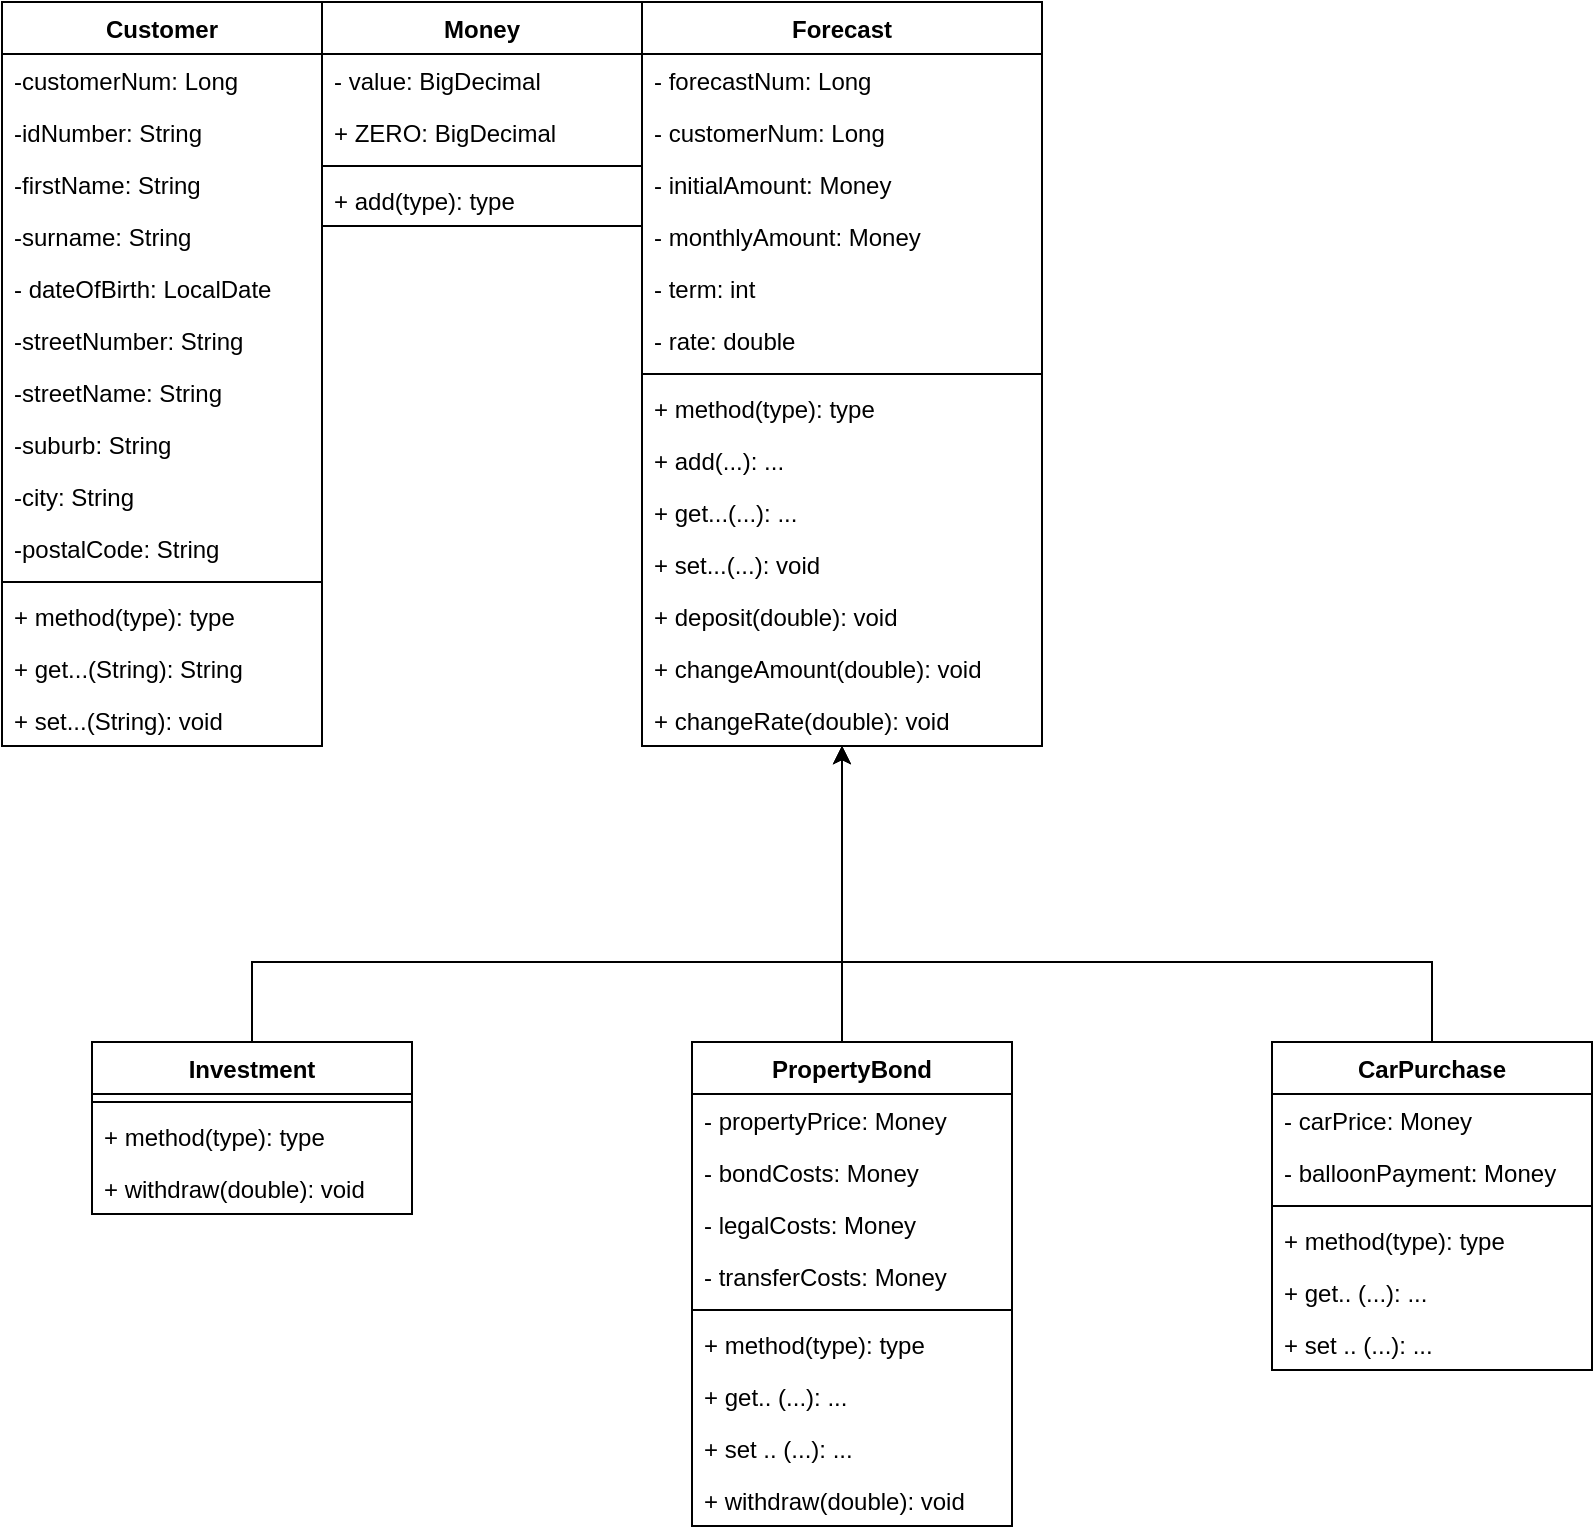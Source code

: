 <mxfile version="20.7.4" type="device" pages="3"><diagram id="lZ9ZCboeJnXnqMqyMuo0" name="Page-1"><mxGraphModel dx="1274" dy="604" grid="1" gridSize="10" guides="1" tooltips="1" connect="1" arrows="1" fold="1" page="1" pageScale="1" pageWidth="850" pageHeight="1100" math="0" shadow="0"><root><mxCell id="0"/><mxCell id="1" parent="0"/><mxCell id="yShumeGV7ZiL3NIup5Ki-1" value="Customer" style="swimlane;fontStyle=1;align=center;verticalAlign=top;childLayout=stackLayout;horizontal=1;startSize=26;horizontalStack=0;resizeParent=1;resizeParentMax=0;resizeLast=0;collapsible=1;marginBottom=0;" parent="1" vertex="1"><mxGeometry width="160" height="372" as="geometry"><mxRectangle width="100" height="30" as="alternateBounds"/></mxGeometry></mxCell><mxCell id="yShumeGV7ZiL3NIup5Ki-2" value="-customerNum: Long" style="text;strokeColor=none;fillColor=none;align=left;verticalAlign=top;spacingLeft=4;spacingRight=4;overflow=hidden;rotatable=0;points=[[0,0.5],[1,0.5]];portConstraint=eastwest;" parent="yShumeGV7ZiL3NIup5Ki-1" vertex="1"><mxGeometry y="26" width="160" height="26" as="geometry"/></mxCell><mxCell id="yShumeGV7ZiL3NIup5Ki-8" value="-idNumber: String" style="text;strokeColor=none;fillColor=none;align=left;verticalAlign=top;spacingLeft=4;spacingRight=4;overflow=hidden;rotatable=0;points=[[0,0.5],[1,0.5]];portConstraint=eastwest;" parent="yShumeGV7ZiL3NIup5Ki-1" vertex="1"><mxGeometry y="52" width="160" height="26" as="geometry"/></mxCell><mxCell id="yShumeGV7ZiL3NIup5Ki-5" value="-firstName: String" style="text;strokeColor=none;fillColor=none;align=left;verticalAlign=top;spacingLeft=4;spacingRight=4;overflow=hidden;rotatable=0;points=[[0,0.5],[1,0.5]];portConstraint=eastwest;" parent="yShumeGV7ZiL3NIup5Ki-1" vertex="1"><mxGeometry y="78" width="160" height="26" as="geometry"/></mxCell><mxCell id="yShumeGV7ZiL3NIup5Ki-6" value="-surname: String" style="text;strokeColor=none;fillColor=none;align=left;verticalAlign=top;spacingLeft=4;spacingRight=4;overflow=hidden;rotatable=0;points=[[0,0.5],[1,0.5]];portConstraint=eastwest;" parent="yShumeGV7ZiL3NIup5Ki-1" vertex="1"><mxGeometry y="104" width="160" height="26" as="geometry"/></mxCell><mxCell id="yShumeGV7ZiL3NIup5Ki-15" value="- dateOfBirth: LocalDate" style="text;strokeColor=none;fillColor=none;align=left;verticalAlign=top;spacingLeft=4;spacingRight=4;overflow=hidden;rotatable=0;points=[[0,0.5],[1,0.5]];portConstraint=eastwest;" parent="yShumeGV7ZiL3NIup5Ki-1" vertex="1"><mxGeometry y="130" width="160" height="26" as="geometry"/></mxCell><mxCell id="yShumeGV7ZiL3NIup5Ki-7" value="-streetNumber: String" style="text;strokeColor=none;fillColor=none;align=left;verticalAlign=top;spacingLeft=4;spacingRight=4;overflow=hidden;rotatable=0;points=[[0,0.5],[1,0.5]];portConstraint=eastwest;" parent="yShumeGV7ZiL3NIup5Ki-1" vertex="1"><mxGeometry y="156" width="160" height="26" as="geometry"/></mxCell><mxCell id="yShumeGV7ZiL3NIup5Ki-9" value="-streetName: String" style="text;strokeColor=none;fillColor=none;align=left;verticalAlign=top;spacingLeft=4;spacingRight=4;overflow=hidden;rotatable=0;points=[[0,0.5],[1,0.5]];portConstraint=eastwest;" parent="yShumeGV7ZiL3NIup5Ki-1" vertex="1"><mxGeometry y="182" width="160" height="26" as="geometry"/></mxCell><mxCell id="yShumeGV7ZiL3NIup5Ki-11" value="-suburb: String" style="text;strokeColor=none;fillColor=none;align=left;verticalAlign=top;spacingLeft=4;spacingRight=4;overflow=hidden;rotatable=0;points=[[0,0.5],[1,0.5]];portConstraint=eastwest;" parent="yShumeGV7ZiL3NIup5Ki-1" vertex="1"><mxGeometry y="208" width="160" height="26" as="geometry"/></mxCell><mxCell id="yShumeGV7ZiL3NIup5Ki-13" value="-city: String" style="text;strokeColor=none;fillColor=none;align=left;verticalAlign=top;spacingLeft=4;spacingRight=4;overflow=hidden;rotatable=0;points=[[0,0.5],[1,0.5]];portConstraint=eastwest;" parent="yShumeGV7ZiL3NIup5Ki-1" vertex="1"><mxGeometry y="234" width="160" height="26" as="geometry"/></mxCell><mxCell id="yShumeGV7ZiL3NIup5Ki-10" value="-postalCode: String" style="text;strokeColor=none;fillColor=none;align=left;verticalAlign=top;spacingLeft=4;spacingRight=4;overflow=hidden;rotatable=0;points=[[0,0.5],[1,0.5]];portConstraint=eastwest;" parent="yShumeGV7ZiL3NIup5Ki-1" vertex="1"><mxGeometry y="260" width="160" height="26" as="geometry"/></mxCell><mxCell id="yShumeGV7ZiL3NIup5Ki-3" value="" style="line;strokeWidth=1;fillColor=none;align=left;verticalAlign=middle;spacingTop=-1;spacingLeft=3;spacingRight=3;rotatable=0;labelPosition=right;points=[];portConstraint=eastwest;strokeColor=inherit;" parent="yShumeGV7ZiL3NIup5Ki-1" vertex="1"><mxGeometry y="286" width="160" height="8" as="geometry"/></mxCell><mxCell id="yShumeGV7ZiL3NIup5Ki-4" value="+ method(type): type" style="text;strokeColor=none;fillColor=none;align=left;verticalAlign=top;spacingLeft=4;spacingRight=4;overflow=hidden;rotatable=0;points=[[0,0.5],[1,0.5]];portConstraint=eastwest;" parent="yShumeGV7ZiL3NIup5Ki-1" vertex="1"><mxGeometry y="294" width="160" height="26" as="geometry"/></mxCell><mxCell id="yShumeGV7ZiL3NIup5Ki-16" value="+ get...(String): String" style="text;strokeColor=none;fillColor=none;align=left;verticalAlign=top;spacingLeft=4;spacingRight=4;overflow=hidden;rotatable=0;points=[[0,0.5],[1,0.5]];portConstraint=eastwest;" parent="yShumeGV7ZiL3NIup5Ki-1" vertex="1"><mxGeometry y="320" width="160" height="26" as="geometry"/></mxCell><mxCell id="yShumeGV7ZiL3NIup5Ki-21" value="+ set...(String): void" style="text;strokeColor=none;fillColor=none;align=left;verticalAlign=top;spacingLeft=4;spacingRight=4;overflow=hidden;rotatable=0;points=[[0,0.5],[1,0.5]];portConstraint=eastwest;" parent="yShumeGV7ZiL3NIup5Ki-1" vertex="1"><mxGeometry y="346" width="160" height="26" as="geometry"/></mxCell><mxCell id="yShumeGV7ZiL3NIup5Ki-22" value="Forecast" style="swimlane;fontStyle=1;align=center;verticalAlign=top;childLayout=stackLayout;horizontal=1;startSize=26;horizontalStack=0;resizeParent=1;resizeParentMax=0;resizeLast=0;collapsible=1;marginBottom=0;" parent="1" vertex="1"><mxGeometry x="320" width="200" height="372" as="geometry"><mxRectangle x="300" width="90" height="30" as="alternateBounds"/></mxGeometry></mxCell><mxCell id="6jhXOiOqwHSAqoh3UAZr-1" value="- forecastNum: Long" style="text;strokeColor=none;fillColor=none;align=left;verticalAlign=top;spacingLeft=4;spacingRight=4;overflow=hidden;rotatable=0;points=[[0,0.5],[1,0.5]];portConstraint=eastwest;" parent="yShumeGV7ZiL3NIup5Ki-22" vertex="1"><mxGeometry y="26" width="200" height="26" as="geometry"/></mxCell><mxCell id="yShumeGV7ZiL3NIup5Ki-26" value="- customerNum: Long" style="text;strokeColor=none;fillColor=none;align=left;verticalAlign=top;spacingLeft=4;spacingRight=4;overflow=hidden;rotatable=0;points=[[0,0.5],[1,0.5]];portConstraint=eastwest;" parent="yShumeGV7ZiL3NIup5Ki-22" vertex="1"><mxGeometry y="52" width="200" height="26" as="geometry"/></mxCell><mxCell id="yShumeGV7ZiL3NIup5Ki-28" value="- initialAmount: Money" style="text;strokeColor=none;fillColor=none;align=left;verticalAlign=top;spacingLeft=4;spacingRight=4;overflow=hidden;rotatable=0;points=[[0,0.5],[1,0.5]];portConstraint=eastwest;" parent="yShumeGV7ZiL3NIup5Ki-22" vertex="1"><mxGeometry y="78" width="200" height="26" as="geometry"/></mxCell><mxCell id="yShumeGV7ZiL3NIup5Ki-33" value="- monthlyAmount: Money" style="text;strokeColor=none;fillColor=none;align=left;verticalAlign=top;spacingLeft=4;spacingRight=4;overflow=hidden;rotatable=0;points=[[0,0.5],[1,0.5]];portConstraint=eastwest;" parent="yShumeGV7ZiL3NIup5Ki-22" vertex="1"><mxGeometry y="104" width="200" height="26" as="geometry"/></mxCell><mxCell id="yShumeGV7ZiL3NIup5Ki-34" value="- term: int" style="text;strokeColor=none;fillColor=none;align=left;verticalAlign=top;spacingLeft=4;spacingRight=4;overflow=hidden;rotatable=0;points=[[0,0.5],[1,0.5]];portConstraint=eastwest;" parent="yShumeGV7ZiL3NIup5Ki-22" vertex="1"><mxGeometry y="130" width="200" height="26" as="geometry"/></mxCell><mxCell id="yShumeGV7ZiL3NIup5Ki-35" value="- rate: double" style="text;strokeColor=none;fillColor=none;align=left;verticalAlign=top;spacingLeft=4;spacingRight=4;overflow=hidden;rotatable=0;points=[[0,0.5],[1,0.5]];portConstraint=eastwest;" parent="yShumeGV7ZiL3NIup5Ki-22" vertex="1"><mxGeometry y="156" width="200" height="26" as="geometry"/></mxCell><mxCell id="yShumeGV7ZiL3NIup5Ki-24" value="" style="line;strokeWidth=1;fillColor=none;align=left;verticalAlign=middle;spacingTop=-1;spacingLeft=3;spacingRight=3;rotatable=0;labelPosition=right;points=[];portConstraint=eastwest;strokeColor=inherit;" parent="yShumeGV7ZiL3NIup5Ki-22" vertex="1"><mxGeometry y="182" width="200" height="8" as="geometry"/></mxCell><mxCell id="yShumeGV7ZiL3NIup5Ki-25" value="+ method(type): type" style="text;strokeColor=none;fillColor=none;align=left;verticalAlign=top;spacingLeft=4;spacingRight=4;overflow=hidden;rotatable=0;points=[[0,0.5],[1,0.5]];portConstraint=eastwest;" parent="yShumeGV7ZiL3NIup5Ki-22" vertex="1"><mxGeometry y="190" width="200" height="26" as="geometry"/></mxCell><mxCell id="yShumeGV7ZiL3NIup5Ki-77" value="+ add(...): ..." style="text;strokeColor=none;fillColor=none;align=left;verticalAlign=top;spacingLeft=4;spacingRight=4;overflow=hidden;rotatable=0;points=[[0,0.5],[1,0.5]];portConstraint=eastwest;" parent="yShumeGV7ZiL3NIup5Ki-22" vertex="1"><mxGeometry y="216" width="200" height="26" as="geometry"/></mxCell><mxCell id="yShumeGV7ZiL3NIup5Ki-38" value="+ get...(...): ..." style="text;strokeColor=none;fillColor=none;align=left;verticalAlign=top;spacingLeft=4;spacingRight=4;overflow=hidden;rotatable=0;points=[[0,0.5],[1,0.5]];portConstraint=eastwest;" parent="yShumeGV7ZiL3NIup5Ki-22" vertex="1"><mxGeometry y="242" width="200" height="26" as="geometry"/></mxCell><mxCell id="yShumeGV7ZiL3NIup5Ki-39" value="+ set...(...): void" style="text;strokeColor=none;fillColor=none;align=left;verticalAlign=top;spacingLeft=4;spacingRight=4;overflow=hidden;rotatable=0;points=[[0,0.5],[1,0.5]];portConstraint=eastwest;" parent="yShumeGV7ZiL3NIup5Ki-22" vertex="1"><mxGeometry y="268" width="200" height="26" as="geometry"/></mxCell><mxCell id="yShumeGV7ZiL3NIup5Ki-27" value="+ deposit(double): void" style="text;strokeColor=none;fillColor=none;align=left;verticalAlign=top;spacingLeft=4;spacingRight=4;overflow=hidden;rotatable=0;points=[[0,0.5],[1,0.5]];portConstraint=eastwest;" parent="yShumeGV7ZiL3NIup5Ki-22" vertex="1"><mxGeometry y="294" width="200" height="26" as="geometry"/></mxCell><mxCell id="yShumeGV7ZiL3NIup5Ki-37" value="+ changeAmount(double): void" style="text;strokeColor=none;fillColor=none;align=left;verticalAlign=top;spacingLeft=4;spacingRight=4;overflow=hidden;rotatable=0;points=[[0,0.5],[1,0.5]];portConstraint=eastwest;" parent="yShumeGV7ZiL3NIup5Ki-22" vertex="1"><mxGeometry y="320" width="200" height="26" as="geometry"/></mxCell><mxCell id="yShumeGV7ZiL3NIup5Ki-40" value="+ changeRate(double): void" style="text;strokeColor=none;fillColor=none;align=left;verticalAlign=top;spacingLeft=4;spacingRight=4;overflow=hidden;rotatable=0;points=[[0,0.5],[1,0.5]];portConstraint=eastwest;" parent="yShumeGV7ZiL3NIup5Ki-22" vertex="1"><mxGeometry y="346" width="200" height="26" as="geometry"/></mxCell><mxCell id="yShumeGV7ZiL3NIup5Ki-48" style="edgeStyle=orthogonalEdgeStyle;rounded=0;orthogonalLoop=1;jettySize=auto;html=1;entryX=0.5;entryY=1;entryDx=0;entryDy=0;exitX=0.5;exitY=0;exitDx=0;exitDy=0;" parent="1" source="yShumeGV7ZiL3NIup5Ki-44" target="yShumeGV7ZiL3NIup5Ki-22" edge="1"><mxGeometry relative="1" as="geometry"><mxPoint x="360" y="100" as="targetPoint"/><Array as="points"><mxPoint x="125" y="480"/><mxPoint x="420" y="480"/></Array></mxGeometry></mxCell><mxCell id="yShumeGV7ZiL3NIup5Ki-44" value="Investment" style="swimlane;fontStyle=1;align=center;verticalAlign=top;childLayout=stackLayout;horizontal=1;startSize=26;horizontalStack=0;resizeParent=1;resizeParentMax=0;resizeLast=0;collapsible=1;marginBottom=0;" parent="1" vertex="1"><mxGeometry x="45" y="520" width="160" height="86" as="geometry"/></mxCell><mxCell id="yShumeGV7ZiL3NIup5Ki-46" value="" style="line;strokeWidth=1;fillColor=none;align=left;verticalAlign=middle;spacingTop=-1;spacingLeft=3;spacingRight=3;rotatable=0;labelPosition=right;points=[];portConstraint=eastwest;strokeColor=inherit;" parent="yShumeGV7ZiL3NIup5Ki-44" vertex="1"><mxGeometry y="26" width="160" height="8" as="geometry"/></mxCell><mxCell id="yShumeGV7ZiL3NIup5Ki-47" value="+ method(type): type" style="text;strokeColor=none;fillColor=none;align=left;verticalAlign=top;spacingLeft=4;spacingRight=4;overflow=hidden;rotatable=0;points=[[0,0.5],[1,0.5]];portConstraint=eastwest;" parent="yShumeGV7ZiL3NIup5Ki-44" vertex="1"><mxGeometry y="34" width="160" height="26" as="geometry"/></mxCell><mxCell id="yShumeGV7ZiL3NIup5Ki-36" value="+ withdraw(double): void" style="text;strokeColor=none;fillColor=none;align=left;verticalAlign=top;spacingLeft=4;spacingRight=4;overflow=hidden;rotatable=0;points=[[0,0.5],[1,0.5]];portConstraint=eastwest;" parent="yShumeGV7ZiL3NIup5Ki-44" vertex="1"><mxGeometry y="60" width="160" height="26" as="geometry"/></mxCell><mxCell id="yShumeGV7ZiL3NIup5Ki-65" style="edgeStyle=orthogonalEdgeStyle;rounded=0;orthogonalLoop=1;jettySize=auto;html=1;entryX=0.5;entryY=1;entryDx=0;entryDy=0;" parent="1" source="yShumeGV7ZiL3NIup5Ki-49" target="yShumeGV7ZiL3NIup5Ki-22" edge="1"><mxGeometry relative="1" as="geometry"><Array as="points"><mxPoint x="420" y="490"/><mxPoint x="420" y="490"/></Array></mxGeometry></mxCell><mxCell id="yShumeGV7ZiL3NIup5Ki-49" value="PropertyBond" style="swimlane;fontStyle=1;align=center;verticalAlign=top;childLayout=stackLayout;horizontal=1;startSize=26;horizontalStack=0;resizeParent=1;resizeParentMax=0;resizeLast=0;collapsible=1;marginBottom=0;" parent="1" vertex="1"><mxGeometry x="345" y="520" width="160" height="242" as="geometry"/></mxCell><mxCell id="yShumeGV7ZiL3NIup5Ki-61" value="- propertyPrice: Money" style="text;strokeColor=none;fillColor=none;align=left;verticalAlign=top;spacingLeft=4;spacingRight=4;overflow=hidden;rotatable=0;points=[[0,0.5],[1,0.5]];portConstraint=eastwest;" parent="yShumeGV7ZiL3NIup5Ki-49" vertex="1"><mxGeometry y="26" width="160" height="26" as="geometry"/></mxCell><mxCell id="yShumeGV7ZiL3NIup5Ki-62" value="- bondCosts: Money" style="text;strokeColor=none;fillColor=none;align=left;verticalAlign=top;spacingLeft=4;spacingRight=4;overflow=hidden;rotatable=0;points=[[0,0.5],[1,0.5]];portConstraint=eastwest;" parent="yShumeGV7ZiL3NIup5Ki-49" vertex="1"><mxGeometry y="52" width="160" height="26" as="geometry"/></mxCell><mxCell id="yShumeGV7ZiL3NIup5Ki-63" value="- legalCosts: Money" style="text;strokeColor=none;fillColor=none;align=left;verticalAlign=top;spacingLeft=4;spacingRight=4;overflow=hidden;rotatable=0;points=[[0,0.5],[1,0.5]];portConstraint=eastwest;" parent="yShumeGV7ZiL3NIup5Ki-49" vertex="1"><mxGeometry y="78" width="160" height="26" as="geometry"/></mxCell><mxCell id="yShumeGV7ZiL3NIup5Ki-64" value="- transferCosts: Money" style="text;strokeColor=none;fillColor=none;align=left;verticalAlign=top;spacingLeft=4;spacingRight=4;overflow=hidden;rotatable=0;points=[[0,0.5],[1,0.5]];portConstraint=eastwest;" parent="yShumeGV7ZiL3NIup5Ki-49" vertex="1"><mxGeometry y="104" width="160" height="26" as="geometry"/></mxCell><mxCell id="yShumeGV7ZiL3NIup5Ki-51" value="" style="line;strokeWidth=1;fillColor=none;align=left;verticalAlign=middle;spacingTop=-1;spacingLeft=3;spacingRight=3;rotatable=0;labelPosition=right;points=[];portConstraint=eastwest;strokeColor=inherit;" parent="yShumeGV7ZiL3NIup5Ki-49" vertex="1"><mxGeometry y="130" width="160" height="8" as="geometry"/></mxCell><mxCell id="yShumeGV7ZiL3NIup5Ki-52" value="+ method(type): type" style="text;strokeColor=none;fillColor=none;align=left;verticalAlign=top;spacingLeft=4;spacingRight=4;overflow=hidden;rotatable=0;points=[[0,0.5],[1,0.5]];portConstraint=eastwest;" parent="yShumeGV7ZiL3NIup5Ki-49" vertex="1"><mxGeometry y="138" width="160" height="26" as="geometry"/></mxCell><mxCell id="3Iu5XxLSFdj5uS4q9tXX-1" value="+ get.. (...): ..." style="text;strokeColor=none;fillColor=none;align=left;verticalAlign=top;spacingLeft=4;spacingRight=4;overflow=hidden;rotatable=0;points=[[0,0.5],[1,0.5]];portConstraint=eastwest;" parent="yShumeGV7ZiL3NIup5Ki-49" vertex="1"><mxGeometry y="164" width="160" height="26" as="geometry"/></mxCell><mxCell id="3Iu5XxLSFdj5uS4q9tXX-2" value="+ set .. (...): ..." style="text;strokeColor=none;fillColor=none;align=left;verticalAlign=top;spacingLeft=4;spacingRight=4;overflow=hidden;rotatable=0;points=[[0,0.5],[1,0.5]];portConstraint=eastwest;" parent="yShumeGV7ZiL3NIup5Ki-49" vertex="1"><mxGeometry y="190" width="160" height="26" as="geometry"/></mxCell><mxCell id="3WVSYrkSVKkKjYyVnq-_-1" value="+ withdraw(double): void" style="text;strokeColor=none;fillColor=none;align=left;verticalAlign=top;spacingLeft=4;spacingRight=4;overflow=hidden;rotatable=0;points=[[0,0.5],[1,0.5]];portConstraint=eastwest;" parent="yShumeGV7ZiL3NIup5Ki-49" vertex="1"><mxGeometry y="216" width="160" height="26" as="geometry"/></mxCell><mxCell id="yShumeGV7ZiL3NIup5Ki-76" style="edgeStyle=orthogonalEdgeStyle;rounded=0;orthogonalLoop=1;jettySize=auto;html=1;entryX=0.5;entryY=1;entryDx=0;entryDy=0;exitX=0.5;exitY=0;exitDx=0;exitDy=0;" parent="1" source="yShumeGV7ZiL3NIup5Ki-67" target="yShumeGV7ZiL3NIup5Ki-22" edge="1"><mxGeometry relative="1" as="geometry"><Array as="points"><mxPoint x="690" y="480"/><mxPoint x="400" y="480"/></Array></mxGeometry></mxCell><mxCell id="yShumeGV7ZiL3NIup5Ki-67" value="CarPurchase" style="swimlane;fontStyle=1;align=center;verticalAlign=top;childLayout=stackLayout;horizontal=1;startSize=26;horizontalStack=0;resizeParent=1;resizeParentMax=0;resizeLast=0;collapsible=1;marginBottom=0;" parent="1" vertex="1"><mxGeometry x="635" y="520" width="160" height="164" as="geometry"/></mxCell><mxCell id="yShumeGV7ZiL3NIup5Ki-69" value="- carPrice: Money" style="text;strokeColor=none;fillColor=none;align=left;verticalAlign=top;spacingLeft=4;spacingRight=4;overflow=hidden;rotatable=0;points=[[0,0.5],[1,0.5]];portConstraint=eastwest;" parent="yShumeGV7ZiL3NIup5Ki-67" vertex="1"><mxGeometry y="26" width="160" height="26" as="geometry"/></mxCell><mxCell id="yShumeGV7ZiL3NIup5Ki-70" value="- balloonPayment: Money" style="text;strokeColor=none;fillColor=none;align=left;verticalAlign=top;spacingLeft=4;spacingRight=4;overflow=hidden;rotatable=0;points=[[0,0.5],[1,0.5]];portConstraint=eastwest;" parent="yShumeGV7ZiL3NIup5Ki-67" vertex="1"><mxGeometry y="52" width="160" height="26" as="geometry"/></mxCell><mxCell id="yShumeGV7ZiL3NIup5Ki-73" value="" style="line;strokeWidth=1;fillColor=none;align=left;verticalAlign=middle;spacingTop=-1;spacingLeft=3;spacingRight=3;rotatable=0;labelPosition=right;points=[];portConstraint=eastwest;strokeColor=inherit;" parent="yShumeGV7ZiL3NIup5Ki-67" vertex="1"><mxGeometry y="78" width="160" height="8" as="geometry"/></mxCell><mxCell id="yShumeGV7ZiL3NIup5Ki-74" value="+ method(type): type" style="text;strokeColor=none;fillColor=none;align=left;verticalAlign=top;spacingLeft=4;spacingRight=4;overflow=hidden;rotatable=0;points=[[0,0.5],[1,0.5]];portConstraint=eastwest;" parent="yShumeGV7ZiL3NIup5Ki-67" vertex="1"><mxGeometry y="86" width="160" height="26" as="geometry"/></mxCell><mxCell id="3Iu5XxLSFdj5uS4q9tXX-3" value="+ get.. (...): ..." style="text;strokeColor=none;fillColor=none;align=left;verticalAlign=top;spacingLeft=4;spacingRight=4;overflow=hidden;rotatable=0;points=[[0,0.5],[1,0.5]];portConstraint=eastwest;" parent="yShumeGV7ZiL3NIup5Ki-67" vertex="1"><mxGeometry y="112" width="160" height="26" as="geometry"/></mxCell><mxCell id="3Iu5XxLSFdj5uS4q9tXX-4" value="+ set .. (...): ..." style="text;strokeColor=none;fillColor=none;align=left;verticalAlign=top;spacingLeft=4;spacingRight=4;overflow=hidden;rotatable=0;points=[[0,0.5],[1,0.5]];portConstraint=eastwest;" parent="yShumeGV7ZiL3NIup5Ki-67" vertex="1"><mxGeometry y="138" width="160" height="26" as="geometry"/></mxCell><mxCell id="fQdy8llQ1tLnnO1yOT5f-1" value="Money" style="swimlane;fontStyle=1;align=center;verticalAlign=top;childLayout=stackLayout;horizontal=1;startSize=26;horizontalStack=0;resizeParent=1;resizeParentMax=0;resizeLast=0;collapsible=1;marginBottom=0;" parent="1" vertex="1"><mxGeometry x="160" width="160" height="112" as="geometry"/></mxCell><mxCell id="yShumeGV7ZiL3NIup5Ki-31" value="- value: BigDecimal" style="text;strokeColor=none;fillColor=none;align=left;verticalAlign=top;spacingLeft=4;spacingRight=4;overflow=hidden;rotatable=0;points=[[0,0.5],[1,0.5]];portConstraint=eastwest;" parent="fQdy8llQ1tLnnO1yOT5f-1" vertex="1"><mxGeometry y="26" width="160" height="26" as="geometry"/></mxCell><mxCell id="yShumeGV7ZiL3NIup5Ki-32" value="+ ZERO: BigDecimal" style="text;strokeColor=none;fillColor=none;align=left;verticalAlign=top;spacingLeft=4;spacingRight=4;overflow=hidden;rotatable=0;points=[[0,0.5],[1,0.5]];portConstraint=eastwest;" parent="fQdy8llQ1tLnnO1yOT5f-1" vertex="1"><mxGeometry y="52" width="160" height="26" as="geometry"/></mxCell><mxCell id="fQdy8llQ1tLnnO1yOT5f-3" value="" style="line;strokeWidth=1;fillColor=none;align=left;verticalAlign=middle;spacingTop=-1;spacingLeft=3;spacingRight=3;rotatable=0;labelPosition=right;points=[];portConstraint=eastwest;strokeColor=inherit;" parent="fQdy8llQ1tLnnO1yOT5f-1" vertex="1"><mxGeometry y="78" width="160" height="8" as="geometry"/></mxCell><mxCell id="fQdy8llQ1tLnnO1yOT5f-4" value="+ add(type): type" style="text;strokeColor=none;fillColor=none;align=left;verticalAlign=top;spacingLeft=4;spacingRight=4;overflow=hidden;rotatable=0;points=[[0,0.5],[1,0.5]];portConstraint=eastwest;" parent="fQdy8llQ1tLnnO1yOT5f-1" vertex="1"><mxGeometry y="86" width="160" height="26" as="geometry"/></mxCell></root></mxGraphModel></diagram><diagram id="Um7v1pzpN5iXOve0WN8H" name="Page-2"><mxGraphModel dx="1114" dy="553" grid="1" gridSize="10" guides="1" tooltips="1" connect="1" arrows="1" fold="1" page="1" pageScale="1" pageWidth="850" pageHeight="1100" math="0" shadow="0"><root><mxCell id="0"/><mxCell id="1" parent="0"/><mxCell id="2J7jwVQudM8vhFWrQw1N-1" value="Customer" style="shape=table;startSize=30;container=1;collapsible=1;childLayout=tableLayout;fixedRows=1;rowLines=0;fontStyle=1;align=center;resizeLast=1;" parent="1" vertex="1"><mxGeometry y="360" width="160" height="340" as="geometry"><mxRectangle y="360" width="100" height="30" as="alternateBounds"/></mxGeometry></mxCell><mxCell id="2J7jwVQudM8vhFWrQw1N-2" value="" style="shape=tableRow;horizontal=0;startSize=0;swimlaneHead=0;swimlaneBody=0;fillColor=none;collapsible=0;dropTarget=0;points=[[0,0.5],[1,0.5]];portConstraint=eastwest;top=0;left=0;right=0;bottom=1;" parent="2J7jwVQudM8vhFWrQw1N-1" vertex="1"><mxGeometry y="30" width="160" height="30" as="geometry"/></mxCell><mxCell id="2J7jwVQudM8vhFWrQw1N-3" value="PK" style="shape=partialRectangle;connectable=0;fillColor=none;top=0;left=0;bottom=0;right=0;fontStyle=1;overflow=hidden;" parent="2J7jwVQudM8vhFWrQw1N-2" vertex="1"><mxGeometry width="30" height="30" as="geometry"><mxRectangle width="30" height="30" as="alternateBounds"/></mxGeometry></mxCell><mxCell id="2J7jwVQudM8vhFWrQw1N-4" value="customer_num" style="shape=partialRectangle;connectable=0;fillColor=none;top=0;left=0;bottom=0;right=0;align=left;spacingLeft=6;fontStyle=5;overflow=hidden;" parent="2J7jwVQudM8vhFWrQw1N-2" vertex="1"><mxGeometry x="30" width="130" height="30" as="geometry"><mxRectangle width="130" height="30" as="alternateBounds"/></mxGeometry></mxCell><mxCell id="2J7jwVQudM8vhFWrQw1N-5" value="" style="shape=tableRow;horizontal=0;startSize=0;swimlaneHead=0;swimlaneBody=0;fillColor=none;collapsible=0;dropTarget=0;points=[[0,0.5],[1,0.5]];portConstraint=eastwest;top=0;left=0;right=0;bottom=0;" parent="2J7jwVQudM8vhFWrQw1N-1" vertex="1"><mxGeometry y="60" width="160" height="30" as="geometry"/></mxCell><mxCell id="2J7jwVQudM8vhFWrQw1N-6" value="" style="shape=partialRectangle;connectable=0;fillColor=none;top=0;left=0;bottom=0;right=0;editable=1;overflow=hidden;" parent="2J7jwVQudM8vhFWrQw1N-5" vertex="1"><mxGeometry width="30" height="30" as="geometry"><mxRectangle width="30" height="30" as="alternateBounds"/></mxGeometry></mxCell><mxCell id="2J7jwVQudM8vhFWrQw1N-7" value="id_number" style="shape=partialRectangle;connectable=0;fillColor=none;top=0;left=0;bottom=0;right=0;align=left;spacingLeft=6;overflow=hidden;" parent="2J7jwVQudM8vhFWrQw1N-5" vertex="1"><mxGeometry x="30" width="130" height="30" as="geometry"><mxRectangle width="130" height="30" as="alternateBounds"/></mxGeometry></mxCell><mxCell id="2J7jwVQudM8vhFWrQw1N-8" value="" style="shape=tableRow;horizontal=0;startSize=0;swimlaneHead=0;swimlaneBody=0;fillColor=none;collapsible=0;dropTarget=0;points=[[0,0.5],[1,0.5]];portConstraint=eastwest;top=0;left=0;right=0;bottom=0;" parent="2J7jwVQudM8vhFWrQw1N-1" vertex="1"><mxGeometry y="90" width="160" height="30" as="geometry"/></mxCell><mxCell id="2J7jwVQudM8vhFWrQw1N-9" value="" style="shape=partialRectangle;connectable=0;fillColor=none;top=0;left=0;bottom=0;right=0;editable=1;overflow=hidden;" parent="2J7jwVQudM8vhFWrQw1N-8" vertex="1"><mxGeometry width="30" height="30" as="geometry"><mxRectangle width="30" height="30" as="alternateBounds"/></mxGeometry></mxCell><mxCell id="2J7jwVQudM8vhFWrQw1N-10" value="first_name" style="shape=partialRectangle;connectable=0;fillColor=none;top=0;left=0;bottom=0;right=0;align=left;spacingLeft=6;overflow=hidden;" parent="2J7jwVQudM8vhFWrQw1N-8" vertex="1"><mxGeometry x="30" width="130" height="30" as="geometry"><mxRectangle width="130" height="30" as="alternateBounds"/></mxGeometry></mxCell><mxCell id="2J7jwVQudM8vhFWrQw1N-11" value="" style="shape=tableRow;horizontal=0;startSize=0;swimlaneHead=0;swimlaneBody=0;fillColor=none;collapsible=0;dropTarget=0;points=[[0,0.5],[1,0.5]];portConstraint=eastwest;top=0;left=0;right=0;bottom=0;" parent="2J7jwVQudM8vhFWrQw1N-1" vertex="1"><mxGeometry y="120" width="160" height="30" as="geometry"/></mxCell><mxCell id="2J7jwVQudM8vhFWrQw1N-12" value="" style="shape=partialRectangle;connectable=0;fillColor=none;top=0;left=0;bottom=0;right=0;editable=1;overflow=hidden;" parent="2J7jwVQudM8vhFWrQw1N-11" vertex="1"><mxGeometry width="30" height="30" as="geometry"><mxRectangle width="30" height="30" as="alternateBounds"/></mxGeometry></mxCell><mxCell id="2J7jwVQudM8vhFWrQw1N-13" value="surname" style="shape=partialRectangle;connectable=0;fillColor=none;top=0;left=0;bottom=0;right=0;align=left;spacingLeft=6;overflow=hidden;" parent="2J7jwVQudM8vhFWrQw1N-11" vertex="1"><mxGeometry x="30" width="130" height="30" as="geometry"><mxRectangle width="130" height="30" as="alternateBounds"/></mxGeometry></mxCell><mxCell id="2J7jwVQudM8vhFWrQw1N-27" value="" style="shape=tableRow;horizontal=0;startSize=0;swimlaneHead=0;swimlaneBody=0;fillColor=none;collapsible=0;dropTarget=0;points=[[0,0.5],[1,0.5]];portConstraint=eastwest;top=0;left=0;right=0;bottom=0;" parent="2J7jwVQudM8vhFWrQw1N-1" vertex="1"><mxGeometry y="150" width="160" height="30" as="geometry"/></mxCell><mxCell id="2J7jwVQudM8vhFWrQw1N-28" value="" style="shape=partialRectangle;connectable=0;fillColor=none;top=0;left=0;bottom=0;right=0;editable=1;overflow=hidden;" parent="2J7jwVQudM8vhFWrQw1N-27" vertex="1"><mxGeometry width="30" height="30" as="geometry"><mxRectangle width="30" height="30" as="alternateBounds"/></mxGeometry></mxCell><mxCell id="2J7jwVQudM8vhFWrQw1N-29" value="street_number" style="shape=partialRectangle;connectable=0;fillColor=none;top=0;left=0;bottom=0;right=0;align=left;spacingLeft=6;overflow=hidden;" parent="2J7jwVQudM8vhFWrQw1N-27" vertex="1"><mxGeometry x="30" width="130" height="30" as="geometry"><mxRectangle width="130" height="30" as="alternateBounds"/></mxGeometry></mxCell><mxCell id="2J7jwVQudM8vhFWrQw1N-30" value="" style="shape=tableRow;horizontal=0;startSize=0;swimlaneHead=0;swimlaneBody=0;fillColor=none;collapsible=0;dropTarget=0;points=[[0,0.5],[1,0.5]];portConstraint=eastwest;top=0;left=0;right=0;bottom=0;" parent="2J7jwVQudM8vhFWrQw1N-1" vertex="1"><mxGeometry y="180" width="160" height="30" as="geometry"/></mxCell><mxCell id="2J7jwVQudM8vhFWrQw1N-31" value="" style="shape=partialRectangle;connectable=0;fillColor=none;top=0;left=0;bottom=0;right=0;editable=1;overflow=hidden;" parent="2J7jwVQudM8vhFWrQw1N-30" vertex="1"><mxGeometry width="30" height="30" as="geometry"><mxRectangle width="30" height="30" as="alternateBounds"/></mxGeometry></mxCell><mxCell id="2J7jwVQudM8vhFWrQw1N-32" value="street_name" style="shape=partialRectangle;connectable=0;fillColor=none;top=0;left=0;bottom=0;right=0;align=left;spacingLeft=6;overflow=hidden;" parent="2J7jwVQudM8vhFWrQw1N-30" vertex="1"><mxGeometry x="30" width="130" height="30" as="geometry"><mxRectangle width="130" height="30" as="alternateBounds"/></mxGeometry></mxCell><mxCell id="2J7jwVQudM8vhFWrQw1N-33" value="" style="shape=tableRow;horizontal=0;startSize=0;swimlaneHead=0;swimlaneBody=0;fillColor=none;collapsible=0;dropTarget=0;points=[[0,0.5],[1,0.5]];portConstraint=eastwest;top=0;left=0;right=0;bottom=0;" parent="2J7jwVQudM8vhFWrQw1N-1" vertex="1"><mxGeometry y="210" width="160" height="30" as="geometry"/></mxCell><mxCell id="2J7jwVQudM8vhFWrQw1N-34" value="" style="shape=partialRectangle;connectable=0;fillColor=none;top=0;left=0;bottom=0;right=0;editable=1;overflow=hidden;" parent="2J7jwVQudM8vhFWrQw1N-33" vertex="1"><mxGeometry width="30" height="30" as="geometry"><mxRectangle width="30" height="30" as="alternateBounds"/></mxGeometry></mxCell><mxCell id="2J7jwVQudM8vhFWrQw1N-35" value="suburb" style="shape=partialRectangle;connectable=0;fillColor=none;top=0;left=0;bottom=0;right=0;align=left;spacingLeft=6;overflow=hidden;" parent="2J7jwVQudM8vhFWrQw1N-33" vertex="1"><mxGeometry x="30" width="130" height="30" as="geometry"><mxRectangle width="130" height="30" as="alternateBounds"/></mxGeometry></mxCell><mxCell id="2J7jwVQudM8vhFWrQw1N-36" value="" style="shape=tableRow;horizontal=0;startSize=0;swimlaneHead=0;swimlaneBody=0;fillColor=none;collapsible=0;dropTarget=0;points=[[0,0.5],[1,0.5]];portConstraint=eastwest;top=0;left=0;right=0;bottom=0;" parent="2J7jwVQudM8vhFWrQw1N-1" vertex="1"><mxGeometry y="240" width="160" height="30" as="geometry"/></mxCell><mxCell id="2J7jwVQudM8vhFWrQw1N-37" value="" style="shape=partialRectangle;connectable=0;fillColor=none;top=0;left=0;bottom=0;right=0;editable=1;overflow=hidden;" parent="2J7jwVQudM8vhFWrQw1N-36" vertex="1"><mxGeometry width="30" height="30" as="geometry"><mxRectangle width="30" height="30" as="alternateBounds"/></mxGeometry></mxCell><mxCell id="2J7jwVQudM8vhFWrQw1N-38" value="city" style="shape=partialRectangle;connectable=0;fillColor=none;top=0;left=0;bottom=0;right=0;align=left;spacingLeft=6;overflow=hidden;" parent="2J7jwVQudM8vhFWrQw1N-36" vertex="1"><mxGeometry x="30" width="130" height="30" as="geometry"><mxRectangle width="130" height="30" as="alternateBounds"/></mxGeometry></mxCell><mxCell id="2J7jwVQudM8vhFWrQw1N-42" value="" style="shape=tableRow;horizontal=0;startSize=0;swimlaneHead=0;swimlaneBody=0;fillColor=none;collapsible=0;dropTarget=0;points=[[0,0.5],[1,0.5]];portConstraint=eastwest;top=0;left=0;right=0;bottom=0;" parent="2J7jwVQudM8vhFWrQw1N-1" vertex="1"><mxGeometry y="270" width="160" height="30" as="geometry"/></mxCell><mxCell id="2J7jwVQudM8vhFWrQw1N-43" value="" style="shape=partialRectangle;connectable=0;fillColor=none;top=0;left=0;bottom=0;right=0;editable=1;overflow=hidden;" parent="2J7jwVQudM8vhFWrQw1N-42" vertex="1"><mxGeometry width="30" height="30" as="geometry"><mxRectangle width="30" height="30" as="alternateBounds"/></mxGeometry></mxCell><mxCell id="2J7jwVQudM8vhFWrQw1N-44" value="postal_code" style="shape=partialRectangle;connectable=0;fillColor=none;top=0;left=0;bottom=0;right=0;align=left;spacingLeft=6;overflow=hidden;" parent="2J7jwVQudM8vhFWrQw1N-42" vertex="1"><mxGeometry x="30" width="130" height="30" as="geometry"><mxRectangle width="130" height="30" as="alternateBounds"/></mxGeometry></mxCell><mxCell id="2J7jwVQudM8vhFWrQw1N-39" value="" style="shape=tableRow;horizontal=0;startSize=0;swimlaneHead=0;swimlaneBody=0;fillColor=none;collapsible=0;dropTarget=0;points=[[0,0.5],[1,0.5]];portConstraint=eastwest;top=0;left=0;right=0;bottom=0;" parent="2J7jwVQudM8vhFWrQw1N-1" vertex="1"><mxGeometry y="300" width="160" height="30" as="geometry"/></mxCell><mxCell id="2J7jwVQudM8vhFWrQw1N-40" value="" style="shape=partialRectangle;connectable=0;fillColor=none;top=0;left=0;bottom=0;right=0;editable=1;overflow=hidden;" parent="2J7jwVQudM8vhFWrQw1N-39" vertex="1"><mxGeometry width="30" height="30" as="geometry"><mxRectangle width="30" height="30" as="alternateBounds"/></mxGeometry></mxCell><mxCell id="2J7jwVQudM8vhFWrQw1N-41" value="..." style="shape=partialRectangle;connectable=0;fillColor=none;top=0;left=0;bottom=0;right=0;align=left;spacingLeft=6;overflow=hidden;" parent="2J7jwVQudM8vhFWrQw1N-39" vertex="1"><mxGeometry x="30" width="130" height="30" as="geometry"><mxRectangle width="130" height="30" as="alternateBounds"/></mxGeometry></mxCell><mxCell id="232vB8Xb8ZSUhwi5MXRg-1" value="Investments" style="shape=table;startSize=30;container=1;collapsible=1;childLayout=tableLayout;fixedRows=1;rowLines=0;fontStyle=1;align=center;resizeLast=1;" parent="1" vertex="1"><mxGeometry x="670" y="290" width="160" height="70" as="geometry"/></mxCell><mxCell id="232vB8Xb8ZSUhwi5MXRg-2" value="" style="shape=tableRow;horizontal=0;startSize=0;swimlaneHead=0;swimlaneBody=0;fillColor=none;collapsible=0;dropTarget=0;points=[[0,0.5],[1,0.5]];portConstraint=eastwest;top=0;left=0;right=0;bottom=1;" parent="232vB8Xb8ZSUhwi5MXRg-1" vertex="1"><mxGeometry y="30" width="160" height="30" as="geometry"/></mxCell><mxCell id="232vB8Xb8ZSUhwi5MXRg-3" value="PK, FK" style="shape=partialRectangle;connectable=0;fillColor=none;top=0;left=0;bottom=0;right=0;fontStyle=1;overflow=hidden;" parent="232vB8Xb8ZSUhwi5MXRg-2" vertex="1"><mxGeometry width="50" height="30" as="geometry"><mxRectangle width="50" height="30" as="alternateBounds"/></mxGeometry></mxCell><mxCell id="232vB8Xb8ZSUhwi5MXRg-4" value="forecast_num" style="shape=partialRectangle;connectable=0;fillColor=none;top=0;left=0;bottom=0;right=0;align=left;spacingLeft=6;fontStyle=5;overflow=hidden;" parent="232vB8Xb8ZSUhwi5MXRg-2" vertex="1"><mxGeometry x="50" width="110" height="30" as="geometry"><mxRectangle width="110" height="30" as="alternateBounds"/></mxGeometry></mxCell><mxCell id="232vB8Xb8ZSUhwi5MXRg-33" value="PropertyBonds" style="shape=table;startSize=30;container=1;collapsible=1;childLayout=tableLayout;fixedRows=1;rowLines=0;fontStyle=1;align=center;resizeLast=1;" parent="1" vertex="1"><mxGeometry x="670" y="410" width="160" height="190" as="geometry"/></mxCell><mxCell id="232vB8Xb8ZSUhwi5MXRg-34" value="" style="shape=tableRow;horizontal=0;startSize=0;swimlaneHead=0;swimlaneBody=0;fillColor=none;collapsible=0;dropTarget=0;points=[[0,0.5],[1,0.5]];portConstraint=eastwest;top=0;left=0;right=0;bottom=1;" parent="232vB8Xb8ZSUhwi5MXRg-33" vertex="1"><mxGeometry y="30" width="160" height="30" as="geometry"/></mxCell><mxCell id="232vB8Xb8ZSUhwi5MXRg-35" value="PK, FK" style="shape=partialRectangle;connectable=0;fillColor=none;top=0;left=0;bottom=0;right=0;fontStyle=1;overflow=hidden;" parent="232vB8Xb8ZSUhwi5MXRg-34" vertex="1"><mxGeometry width="50" height="30" as="geometry"><mxRectangle width="50" height="30" as="alternateBounds"/></mxGeometry></mxCell><mxCell id="232vB8Xb8ZSUhwi5MXRg-36" value="forecast_num" style="shape=partialRectangle;connectable=0;fillColor=none;top=0;left=0;bottom=0;right=0;align=left;spacingLeft=6;fontStyle=5;overflow=hidden;" parent="232vB8Xb8ZSUhwi5MXRg-34" vertex="1"><mxGeometry x="50" width="110" height="30" as="geometry"><mxRectangle width="110" height="30" as="alternateBounds"/></mxGeometry></mxCell><mxCell id="232vB8Xb8ZSUhwi5MXRg-37" value="" style="shape=tableRow;horizontal=0;startSize=0;swimlaneHead=0;swimlaneBody=0;fillColor=none;collapsible=0;dropTarget=0;points=[[0,0.5],[1,0.5]];portConstraint=eastwest;top=0;left=0;right=0;bottom=0;" parent="232vB8Xb8ZSUhwi5MXRg-33" vertex="1"><mxGeometry y="60" width="160" height="30" as="geometry"/></mxCell><mxCell id="232vB8Xb8ZSUhwi5MXRg-38" value="" style="shape=partialRectangle;connectable=0;fillColor=none;top=0;left=0;bottom=0;right=0;editable=1;overflow=hidden;" parent="232vB8Xb8ZSUhwi5MXRg-37" vertex="1"><mxGeometry width="50" height="30" as="geometry"><mxRectangle width="50" height="30" as="alternateBounds"/></mxGeometry></mxCell><mxCell id="232vB8Xb8ZSUhwi5MXRg-39" value="property_price" style="shape=partialRectangle;connectable=0;fillColor=none;top=0;left=0;bottom=0;right=0;align=left;spacingLeft=6;overflow=hidden;" parent="232vB8Xb8ZSUhwi5MXRg-37" vertex="1"><mxGeometry x="50" width="110" height="30" as="geometry"><mxRectangle width="110" height="30" as="alternateBounds"/></mxGeometry></mxCell><mxCell id="232vB8Xb8ZSUhwi5MXRg-58" value="" style="shape=tableRow;horizontal=0;startSize=0;swimlaneHead=0;swimlaneBody=0;fillColor=none;collapsible=0;dropTarget=0;points=[[0,0.5],[1,0.5]];portConstraint=eastwest;top=0;left=0;right=0;bottom=0;" parent="232vB8Xb8ZSUhwi5MXRg-33" vertex="1"><mxGeometry y="90" width="160" height="30" as="geometry"/></mxCell><mxCell id="232vB8Xb8ZSUhwi5MXRg-59" value="" style="shape=partialRectangle;connectable=0;fillColor=none;top=0;left=0;bottom=0;right=0;editable=1;overflow=hidden;" parent="232vB8Xb8ZSUhwi5MXRg-58" vertex="1"><mxGeometry width="50" height="30" as="geometry"><mxRectangle width="50" height="30" as="alternateBounds"/></mxGeometry></mxCell><mxCell id="232vB8Xb8ZSUhwi5MXRg-60" value="bond_costs" style="shape=partialRectangle;connectable=0;fillColor=none;top=0;left=0;bottom=0;right=0;align=left;spacingLeft=6;overflow=hidden;" parent="232vB8Xb8ZSUhwi5MXRg-58" vertex="1"><mxGeometry x="50" width="110" height="30" as="geometry"><mxRectangle width="110" height="30" as="alternateBounds"/></mxGeometry></mxCell><mxCell id="232vB8Xb8ZSUhwi5MXRg-61" value="" style="shape=tableRow;horizontal=0;startSize=0;swimlaneHead=0;swimlaneBody=0;fillColor=none;collapsible=0;dropTarget=0;points=[[0,0.5],[1,0.5]];portConstraint=eastwest;top=0;left=0;right=0;bottom=0;" parent="232vB8Xb8ZSUhwi5MXRg-33" vertex="1"><mxGeometry y="120" width="160" height="30" as="geometry"/></mxCell><mxCell id="232vB8Xb8ZSUhwi5MXRg-62" value="" style="shape=partialRectangle;connectable=0;fillColor=none;top=0;left=0;bottom=0;right=0;editable=1;overflow=hidden;" parent="232vB8Xb8ZSUhwi5MXRg-61" vertex="1"><mxGeometry width="50" height="30" as="geometry"><mxRectangle width="50" height="30" as="alternateBounds"/></mxGeometry></mxCell><mxCell id="232vB8Xb8ZSUhwi5MXRg-63" value="legal_costs" style="shape=partialRectangle;connectable=0;fillColor=none;top=0;left=0;bottom=0;right=0;align=left;spacingLeft=6;overflow=hidden;" parent="232vB8Xb8ZSUhwi5MXRg-61" vertex="1"><mxGeometry x="50" width="110" height="30" as="geometry"><mxRectangle width="110" height="30" as="alternateBounds"/></mxGeometry></mxCell><mxCell id="232vB8Xb8ZSUhwi5MXRg-64" value="" style="shape=tableRow;horizontal=0;startSize=0;swimlaneHead=0;swimlaneBody=0;fillColor=none;collapsible=0;dropTarget=0;points=[[0,0.5],[1,0.5]];portConstraint=eastwest;top=0;left=0;right=0;bottom=0;" parent="232vB8Xb8ZSUhwi5MXRg-33" vertex="1"><mxGeometry y="150" width="160" height="30" as="geometry"/></mxCell><mxCell id="232vB8Xb8ZSUhwi5MXRg-65" value="" style="shape=partialRectangle;connectable=0;fillColor=none;top=0;left=0;bottom=0;right=0;editable=1;overflow=hidden;" parent="232vB8Xb8ZSUhwi5MXRg-64" vertex="1"><mxGeometry width="50" height="30" as="geometry"><mxRectangle width="50" height="30" as="alternateBounds"/></mxGeometry></mxCell><mxCell id="232vB8Xb8ZSUhwi5MXRg-66" value="transfer_costs" style="shape=partialRectangle;connectable=0;fillColor=none;top=0;left=0;bottom=0;right=0;align=left;spacingLeft=6;overflow=hidden;" parent="232vB8Xb8ZSUhwi5MXRg-64" vertex="1"><mxGeometry x="50" width="110" height="30" as="geometry"><mxRectangle width="110" height="30" as="alternateBounds"/></mxGeometry></mxCell><mxCell id="232vB8Xb8ZSUhwi5MXRg-67" value="CarPurchase" style="shape=table;startSize=30;container=1;collapsible=1;childLayout=tableLayout;fixedRows=1;rowLines=0;fontStyle=1;align=center;resizeLast=1;" parent="1" vertex="1"><mxGeometry x="670" y="640" width="160" height="130" as="geometry"/></mxCell><mxCell id="232vB8Xb8ZSUhwi5MXRg-68" value="" style="shape=tableRow;horizontal=0;startSize=0;swimlaneHead=0;swimlaneBody=0;fillColor=none;collapsible=0;dropTarget=0;points=[[0,0.5],[1,0.5]];portConstraint=eastwest;top=0;left=0;right=0;bottom=1;" parent="232vB8Xb8ZSUhwi5MXRg-67" vertex="1"><mxGeometry y="30" width="160" height="30" as="geometry"/></mxCell><mxCell id="232vB8Xb8ZSUhwi5MXRg-69" value="PK, FK" style="shape=partialRectangle;connectable=0;fillColor=none;top=0;left=0;bottom=0;right=0;fontStyle=1;overflow=hidden;" parent="232vB8Xb8ZSUhwi5MXRg-68" vertex="1"><mxGeometry width="50" height="30" as="geometry"><mxRectangle width="50" height="30" as="alternateBounds"/></mxGeometry></mxCell><mxCell id="232vB8Xb8ZSUhwi5MXRg-70" value="forecast_num" style="shape=partialRectangle;connectable=0;fillColor=none;top=0;left=0;bottom=0;right=0;align=left;spacingLeft=6;fontStyle=5;overflow=hidden;" parent="232vB8Xb8ZSUhwi5MXRg-68" vertex="1"><mxGeometry x="50" width="110" height="30" as="geometry"><mxRectangle width="110" height="30" as="alternateBounds"/></mxGeometry></mxCell><mxCell id="232vB8Xb8ZSUhwi5MXRg-74" value="" style="shape=tableRow;horizontal=0;startSize=0;swimlaneHead=0;swimlaneBody=0;fillColor=none;collapsible=0;dropTarget=0;points=[[0,0.5],[1,0.5]];portConstraint=eastwest;top=0;left=0;right=0;bottom=0;" parent="232vB8Xb8ZSUhwi5MXRg-67" vertex="1"><mxGeometry y="60" width="160" height="30" as="geometry"/></mxCell><mxCell id="232vB8Xb8ZSUhwi5MXRg-75" value="" style="shape=partialRectangle;connectable=0;fillColor=none;top=0;left=0;bottom=0;right=0;editable=1;overflow=hidden;" parent="232vB8Xb8ZSUhwi5MXRg-74" vertex="1"><mxGeometry width="50" height="30" as="geometry"><mxRectangle width="50" height="30" as="alternateBounds"/></mxGeometry></mxCell><mxCell id="232vB8Xb8ZSUhwi5MXRg-76" value="car_price" style="shape=partialRectangle;connectable=0;fillColor=none;top=0;left=0;bottom=0;right=0;align=left;spacingLeft=6;overflow=hidden;" parent="232vB8Xb8ZSUhwi5MXRg-74" vertex="1"><mxGeometry x="50" width="110" height="30" as="geometry"><mxRectangle width="110" height="30" as="alternateBounds"/></mxGeometry></mxCell><mxCell id="232vB8Xb8ZSUhwi5MXRg-86" value="" style="shape=tableRow;horizontal=0;startSize=0;swimlaneHead=0;swimlaneBody=0;fillColor=none;collapsible=0;dropTarget=0;points=[[0,0.5],[1,0.5]];portConstraint=eastwest;top=0;left=0;right=0;bottom=0;" parent="232vB8Xb8ZSUhwi5MXRg-67" vertex="1"><mxGeometry y="90" width="160" height="30" as="geometry"/></mxCell><mxCell id="232vB8Xb8ZSUhwi5MXRg-87" value="" style="shape=partialRectangle;connectable=0;fillColor=none;top=0;left=0;bottom=0;right=0;editable=1;overflow=hidden;" parent="232vB8Xb8ZSUhwi5MXRg-86" vertex="1"><mxGeometry width="50" height="30" as="geometry"><mxRectangle width="50" height="30" as="alternateBounds"/></mxGeometry></mxCell><mxCell id="232vB8Xb8ZSUhwi5MXRg-88" value="ballon_payment" style="shape=partialRectangle;connectable=0;fillColor=none;top=0;left=0;bottom=0;right=0;align=left;spacingLeft=6;overflow=hidden;" parent="232vB8Xb8ZSUhwi5MXRg-86" vertex="1"><mxGeometry x="50" width="110" height="30" as="geometry"><mxRectangle width="110" height="30" as="alternateBounds"/></mxGeometry></mxCell><mxCell id="I1GGnsrJQgO1ZUlGm1wY-1" value="Forecast" style="shape=table;startSize=30;container=1;collapsible=1;childLayout=tableLayout;fixedRows=1;rowLines=0;fontStyle=1;align=center;resizeLast=1;" vertex="1" parent="1"><mxGeometry x="320" y="360" width="180" height="310" as="geometry"><mxRectangle x="320" y="360" width="90" height="30" as="alternateBounds"/></mxGeometry></mxCell><mxCell id="I1GGnsrJQgO1ZUlGm1wY-2" value="" style="shape=tableRow;horizontal=0;startSize=0;swimlaneHead=0;swimlaneBody=0;fillColor=none;collapsible=0;dropTarget=0;points=[[0,0.5],[1,0.5]];portConstraint=eastwest;top=0;left=0;right=0;bottom=1;" vertex="1" parent="I1GGnsrJQgO1ZUlGm1wY-1"><mxGeometry y="30" width="180" height="30" as="geometry"/></mxCell><mxCell id="I1GGnsrJQgO1ZUlGm1wY-3" value="PK" style="shape=partialRectangle;connectable=0;fillColor=none;top=0;left=0;bottom=0;right=0;fontStyle=1;overflow=hidden;" vertex="1" parent="I1GGnsrJQgO1ZUlGm1wY-2"><mxGeometry width="30" height="30" as="geometry"><mxRectangle width="30" height="30" as="alternateBounds"/></mxGeometry></mxCell><mxCell id="I1GGnsrJQgO1ZUlGm1wY-4" value="forecast_num" style="shape=partialRectangle;connectable=0;fillColor=none;top=0;left=0;bottom=0;right=0;align=left;spacingLeft=6;fontStyle=5;overflow=hidden;" vertex="1" parent="I1GGnsrJQgO1ZUlGm1wY-2"><mxGeometry x="30" width="150" height="30" as="geometry"><mxRectangle width="150" height="30" as="alternateBounds"/></mxGeometry></mxCell><mxCell id="232vB8Xb8ZSUhwi5MXRg-46" value="" style="shape=tableRow;horizontal=0;startSize=0;swimlaneHead=0;swimlaneBody=0;fillColor=none;collapsible=0;dropTarget=0;points=[[0,0.5],[1,0.5]];portConstraint=eastwest;top=0;left=0;right=0;bottom=1;" parent="I1GGnsrJQgO1ZUlGm1wY-1" vertex="1"><mxGeometry y="60" width="180" height="30" as="geometry"/></mxCell><mxCell id="232vB8Xb8ZSUhwi5MXRg-47" value="FK" style="shape=partialRectangle;connectable=0;fillColor=none;top=0;left=0;bottom=0;right=0;fontStyle=1;overflow=hidden;" parent="232vB8Xb8ZSUhwi5MXRg-46" vertex="1"><mxGeometry width="30" height="30" as="geometry"><mxRectangle width="30" height="30" as="alternateBounds"/></mxGeometry></mxCell><mxCell id="232vB8Xb8ZSUhwi5MXRg-48" value="customer_num" style="shape=partialRectangle;connectable=0;fillColor=none;top=0;left=0;bottom=0;right=0;align=left;spacingLeft=6;fontStyle=5;overflow=hidden;" parent="232vB8Xb8ZSUhwi5MXRg-46" vertex="1"><mxGeometry x="30" width="150" height="30" as="geometry"><mxRectangle width="150" height="30" as="alternateBounds"/></mxGeometry></mxCell><mxCell id="232vB8Xb8ZSUhwi5MXRg-5" value="" style="shape=tableRow;horizontal=0;startSize=0;swimlaneHead=0;swimlaneBody=0;fillColor=none;collapsible=0;dropTarget=0;points=[[0,0.5],[1,0.5]];portConstraint=eastwest;top=0;left=0;right=0;bottom=0;" parent="I1GGnsrJQgO1ZUlGm1wY-1" vertex="1"><mxGeometry y="90" width="180" height="40" as="geometry"/></mxCell><mxCell id="232vB8Xb8ZSUhwi5MXRg-6" value="" style="shape=partialRectangle;connectable=0;fillColor=none;top=0;left=0;bottom=0;right=0;editable=1;overflow=hidden;" parent="232vB8Xb8ZSUhwi5MXRg-5" vertex="1"><mxGeometry width="30" height="40" as="geometry"><mxRectangle width="30" height="40" as="alternateBounds"/></mxGeometry></mxCell><mxCell id="232vB8Xb8ZSUhwi5MXRg-7" value="initial_amount" style="shape=partialRectangle;connectable=0;fillColor=none;top=0;left=0;bottom=0;right=0;align=left;spacingLeft=6;overflow=hidden;" parent="232vB8Xb8ZSUhwi5MXRg-5" vertex="1"><mxGeometry x="30" width="150" height="40" as="geometry"><mxRectangle width="150" height="40" as="alternateBounds"/></mxGeometry></mxCell><mxCell id="232vB8Xb8ZSUhwi5MXRg-8" value="" style="shape=tableRow;horizontal=0;startSize=0;swimlaneHead=0;swimlaneBody=0;fillColor=none;collapsible=0;dropTarget=0;points=[[0,0.5],[1,0.5]];portConstraint=eastwest;top=0;left=0;right=0;bottom=0;" parent="I1GGnsrJQgO1ZUlGm1wY-1" vertex="1"><mxGeometry y="130" width="180" height="30" as="geometry"/></mxCell><mxCell id="232vB8Xb8ZSUhwi5MXRg-9" value="" style="shape=partialRectangle;connectable=0;fillColor=none;top=0;left=0;bottom=0;right=0;editable=1;overflow=hidden;" parent="232vB8Xb8ZSUhwi5MXRg-8" vertex="1"><mxGeometry width="30" height="30" as="geometry"><mxRectangle width="30" height="30" as="alternateBounds"/></mxGeometry></mxCell><mxCell id="232vB8Xb8ZSUhwi5MXRg-10" value="monthly_amount" style="shape=partialRectangle;connectable=0;fillColor=none;top=0;left=0;bottom=0;right=0;align=left;spacingLeft=6;overflow=hidden;" parent="232vB8Xb8ZSUhwi5MXRg-8" vertex="1"><mxGeometry x="30" width="150" height="30" as="geometry"><mxRectangle width="150" height="30" as="alternateBounds"/></mxGeometry></mxCell><mxCell id="232vB8Xb8ZSUhwi5MXRg-11" value="" style="shape=tableRow;horizontal=0;startSize=0;swimlaneHead=0;swimlaneBody=0;fillColor=none;collapsible=0;dropTarget=0;points=[[0,0.5],[1,0.5]];portConstraint=eastwest;top=0;left=0;right=0;bottom=0;" parent="I1GGnsrJQgO1ZUlGm1wY-1" vertex="1"><mxGeometry y="160" width="180" height="30" as="geometry"/></mxCell><mxCell id="232vB8Xb8ZSUhwi5MXRg-12" value="" style="shape=partialRectangle;connectable=0;fillColor=none;top=0;left=0;bottom=0;right=0;editable=1;overflow=hidden;" parent="232vB8Xb8ZSUhwi5MXRg-11" vertex="1"><mxGeometry width="30" height="30" as="geometry"><mxRectangle width="30" height="30" as="alternateBounds"/></mxGeometry></mxCell><mxCell id="232vB8Xb8ZSUhwi5MXRg-13" value="term" style="shape=partialRectangle;connectable=0;fillColor=none;top=0;left=0;bottom=0;right=0;align=left;spacingLeft=6;overflow=hidden;" parent="232vB8Xb8ZSUhwi5MXRg-11" vertex="1"><mxGeometry x="30" width="150" height="30" as="geometry"><mxRectangle width="150" height="30" as="alternateBounds"/></mxGeometry></mxCell><mxCell id="232vB8Xb8ZSUhwi5MXRg-17" value="" style="shape=tableRow;horizontal=0;startSize=0;swimlaneHead=0;swimlaneBody=0;fillColor=none;collapsible=0;dropTarget=0;points=[[0,0.5],[1,0.5]];portConstraint=eastwest;top=0;left=0;right=0;bottom=0;" parent="I1GGnsrJQgO1ZUlGm1wY-1" vertex="1"><mxGeometry y="190" width="180" height="30" as="geometry"/></mxCell><mxCell id="232vB8Xb8ZSUhwi5MXRg-18" value="" style="shape=partialRectangle;connectable=0;fillColor=none;top=0;left=0;bottom=0;right=0;editable=1;overflow=hidden;" parent="232vB8Xb8ZSUhwi5MXRg-17" vertex="1"><mxGeometry width="30" height="30" as="geometry"><mxRectangle width="30" height="30" as="alternateBounds"/></mxGeometry></mxCell><mxCell id="232vB8Xb8ZSUhwi5MXRg-19" value="rate" style="shape=partialRectangle;connectable=0;fillColor=none;top=0;left=0;bottom=0;right=0;align=left;spacingLeft=6;overflow=hidden;" parent="232vB8Xb8ZSUhwi5MXRg-17" vertex="1"><mxGeometry x="30" width="150" height="30" as="geometry"><mxRectangle width="150" height="30" as="alternateBounds"/></mxGeometry></mxCell><mxCell id="I1GGnsrJQgO1ZUlGm1wY-5" value="" style="shape=tableRow;horizontal=0;startSize=0;swimlaneHead=0;swimlaneBody=0;fillColor=none;collapsible=0;dropTarget=0;points=[[0,0.5],[1,0.5]];portConstraint=eastwest;top=0;left=0;right=0;bottom=0;" vertex="1" parent="I1GGnsrJQgO1ZUlGm1wY-1"><mxGeometry y="220" width="180" height="30" as="geometry"/></mxCell><mxCell id="I1GGnsrJQgO1ZUlGm1wY-6" value="" style="shape=partialRectangle;connectable=0;fillColor=none;top=0;left=0;bottom=0;right=0;editable=1;overflow=hidden;" vertex="1" parent="I1GGnsrJQgO1ZUlGm1wY-5"><mxGeometry width="30" height="30" as="geometry"><mxRectangle width="30" height="30" as="alternateBounds"/></mxGeometry></mxCell><mxCell id="I1GGnsrJQgO1ZUlGm1wY-7" value="type" style="shape=partialRectangle;connectable=0;fillColor=none;top=0;left=0;bottom=0;right=0;align=left;spacingLeft=6;overflow=hidden;" vertex="1" parent="I1GGnsrJQgO1ZUlGm1wY-5"><mxGeometry x="30" width="150" height="30" as="geometry"><mxRectangle width="150" height="30" as="alternateBounds"/></mxGeometry></mxCell><mxCell id="I1GGnsrJQgO1ZUlGm1wY-8" value="" style="shape=tableRow;horizontal=0;startSize=0;swimlaneHead=0;swimlaneBody=0;fillColor=none;collapsible=0;dropTarget=0;points=[[0,0.5],[1,0.5]];portConstraint=eastwest;top=0;left=0;right=0;bottom=0;" vertex="1" parent="I1GGnsrJQgO1ZUlGm1wY-1"><mxGeometry y="250" width="180" height="30" as="geometry"/></mxCell><mxCell id="I1GGnsrJQgO1ZUlGm1wY-9" value="" style="shape=partialRectangle;connectable=0;fillColor=none;top=0;left=0;bottom=0;right=0;editable=1;overflow=hidden;" vertex="1" parent="I1GGnsrJQgO1ZUlGm1wY-8"><mxGeometry width="30" height="30" as="geometry"><mxRectangle width="30" height="30" as="alternateBounds"/></mxGeometry></mxCell><mxCell id="I1GGnsrJQgO1ZUlGm1wY-10" value="Row 2" style="shape=partialRectangle;connectable=0;fillColor=none;top=0;left=0;bottom=0;right=0;align=left;spacingLeft=6;overflow=hidden;" vertex="1" parent="I1GGnsrJQgO1ZUlGm1wY-8"><mxGeometry x="30" width="150" height="30" as="geometry"><mxRectangle width="150" height="30" as="alternateBounds"/></mxGeometry></mxCell><mxCell id="I1GGnsrJQgO1ZUlGm1wY-11" value="" style="shape=tableRow;horizontal=0;startSize=0;swimlaneHead=0;swimlaneBody=0;fillColor=none;collapsible=0;dropTarget=0;points=[[0,0.5],[1,0.5]];portConstraint=eastwest;top=0;left=0;right=0;bottom=0;" vertex="1" parent="I1GGnsrJQgO1ZUlGm1wY-1"><mxGeometry y="280" width="180" height="30" as="geometry"/></mxCell><mxCell id="I1GGnsrJQgO1ZUlGm1wY-12" value="" style="shape=partialRectangle;connectable=0;fillColor=none;top=0;left=0;bottom=0;right=0;editable=1;overflow=hidden;" vertex="1" parent="I1GGnsrJQgO1ZUlGm1wY-11"><mxGeometry width="30" height="30" as="geometry"><mxRectangle width="30" height="30" as="alternateBounds"/></mxGeometry></mxCell><mxCell id="I1GGnsrJQgO1ZUlGm1wY-13" value="Row 3" style="shape=partialRectangle;connectable=0;fillColor=none;top=0;left=0;bottom=0;right=0;align=left;spacingLeft=6;overflow=hidden;" vertex="1" parent="I1GGnsrJQgO1ZUlGm1wY-11"><mxGeometry x="30" width="150" height="30" as="geometry"><mxRectangle width="150" height="30" as="alternateBounds"/></mxGeometry></mxCell><mxCell id="I1GGnsrJQgO1ZUlGm1wY-14" value="" style="edgeStyle=entityRelationEdgeStyle;fontSize=12;html=1;endArrow=ERoneToMany;rounded=0;exitX=1;exitY=0.5;exitDx=0;exitDy=0;entryX=0;entryY=0.5;entryDx=0;entryDy=0;" edge="1" parent="1" source="2J7jwVQudM8vhFWrQw1N-1" target="232vB8Xb8ZSUhwi5MXRg-11"><mxGeometry width="100" height="100" relative="1" as="geometry"><mxPoint x="240" y="510" as="sourcePoint"/><mxPoint x="310" y="540" as="targetPoint"/></mxGeometry></mxCell><mxCell id="msrtzx_WFb-Zc1mHj16u-3" value="" style="edgeStyle=entityRelationEdgeStyle;fontSize=12;html=1;endArrow=ERmandOne;startArrow=ERmandOne;rounded=0;entryX=0;entryY=0.5;entryDx=0;entryDy=0;exitX=1;exitY=0.5;exitDx=0;exitDy=0;" edge="1" parent="1" source="I1GGnsrJQgO1ZUlGm1wY-1" target="232vB8Xb8ZSUhwi5MXRg-2"><mxGeometry width="100" height="100" relative="1" as="geometry"><mxPoint x="500" y="530" as="sourcePoint"/><mxPoint x="600" y="430" as="targetPoint"/></mxGeometry></mxCell><mxCell id="msrtzx_WFb-Zc1mHj16u-4" value="" style="edgeStyle=entityRelationEdgeStyle;fontSize=12;html=1;endArrow=ERmandOne;startArrow=ERmandOne;rounded=0;entryX=0;entryY=0.5;entryDx=0;entryDy=0;exitX=1;exitY=0.5;exitDx=0;exitDy=0;" edge="1" parent="1" source="I1GGnsrJQgO1ZUlGm1wY-1" target="232vB8Xb8ZSUhwi5MXRg-58"><mxGeometry width="100" height="100" relative="1" as="geometry"><mxPoint x="500" y="530" as="sourcePoint"/><mxPoint x="590" y="710" as="targetPoint"/></mxGeometry></mxCell><mxCell id="msrtzx_WFb-Zc1mHj16u-5" value="" style="edgeStyle=entityRelationEdgeStyle;fontSize=12;html=1;endArrow=ERmandOne;startArrow=ERmandOne;rounded=0;entryX=0;entryY=0.5;entryDx=0;entryDy=0;exitX=1;exitY=0.5;exitDx=0;exitDy=0;" edge="1" parent="1" source="I1GGnsrJQgO1ZUlGm1wY-1" target="232vB8Xb8ZSUhwi5MXRg-74"><mxGeometry width="100" height="100" relative="1" as="geometry"><mxPoint x="540" y="560" as="sourcePoint"/><mxPoint x="630" y="590" as="targetPoint"/></mxGeometry></mxCell></root></mxGraphModel></diagram><diagram id="eROEfCv5288ym0mJpc05" name="Page-3"><mxGraphModel dx="2124" dy="604" grid="1" gridSize="10" guides="1" tooltips="1" connect="1" arrows="1" fold="1" page="1" pageScale="1" pageWidth="850" pageHeight="1100" math="0" shadow="0"><root><mxCell id="0"/><mxCell id="1" parent="0"/><mxCell id="guWPaHQNakxPgYyfJuJA-1" value="TaxYear" style="swimlane;fontStyle=0;childLayout=stackLayout;horizontal=1;startSize=26;fillColor=none;horizontalStack=0;resizeParent=1;resizeParentMax=0;resizeLast=0;collapsible=1;marginBottom=0;" parent="1" vertex="1"><mxGeometry x="-425" y="210" width="140" height="52" as="geometry"/></mxCell><mxCell id="guWPaHQNakxPgYyfJuJA-2" value="- startYear: int" style="text;strokeColor=none;fillColor=none;align=left;verticalAlign=top;spacingLeft=4;spacingRight=4;overflow=hidden;rotatable=0;points=[[0,0.5],[1,0.5]];portConstraint=eastwest;" parent="guWPaHQNakxPgYyfJuJA-1" vertex="1"><mxGeometry y="26" width="140" height="26" as="geometry"/></mxCell><mxCell id="guWPaHQNakxPgYyfJuJA-5" value="TaxPayer" style="swimlane;fontStyle=0;childLayout=stackLayout;horizontal=1;startSize=26;fillColor=none;horizontalStack=0;resizeParent=1;resizeParentMax=0;resizeLast=0;collapsible=1;marginBottom=0;" parent="1" vertex="1"><mxGeometry x="-435" y="20" width="160" height="156" as="geometry"/></mxCell><mxCell id="guWPaHQNakxPgYyfJuJA-6" value="- age: int" style="text;strokeColor=none;fillColor=none;align=left;verticalAlign=top;spacingLeft=4;spacingRight=4;overflow=hidden;rotatable=0;points=[[0,0.5],[1,0.5]];portConstraint=eastwest;" parent="guWPaHQNakxPgYyfJuJA-5" vertex="1"><mxGeometry y="26" width="160" height="26" as="geometry"/></mxCell><mxCell id="YZ1APPhggbwWy5ALFMaQ-22" value="- taxYear: TaxYear" style="text;strokeColor=none;fillColor=none;align=left;verticalAlign=top;spacingLeft=4;spacingRight=4;overflow=hidden;rotatable=0;points=[[0,0.5],[1,0.5]];portConstraint=eastwest;" parent="guWPaHQNakxPgYyfJuJA-5" vertex="1"><mxGeometry y="52" width="160" height="26" as="geometry"/></mxCell><mxCell id="guWPaHQNakxPgYyfJuJA-4" value="- income: Income[]" style="text;strokeColor=none;fillColor=none;align=left;verticalAlign=top;spacingLeft=4;spacingRight=4;overflow=hidden;rotatable=0;points=[[0,0.5],[1,0.5]];portConstraint=eastwest;" parent="guWPaHQNakxPgYyfJuJA-5" vertex="1"><mxGeometry y="78" width="160" height="26" as="geometry"/></mxCell><mxCell id="guWPaHQNakxPgYyfJuJA-9" value="- expenses: Expense[]" style="text;strokeColor=none;fillColor=none;align=left;verticalAlign=top;spacingLeft=4;spacingRight=4;overflow=hidden;rotatable=0;points=[[0,0.5],[1,0.5]];portConstraint=eastwest;" parent="guWPaHQNakxPgYyfJuJA-5" vertex="1"><mxGeometry y="104" width="160" height="26" as="geometry"/></mxCell><mxCell id="YZ1APPhggbwWy5ALFMaQ-23" value="- medicalCredits: Money" style="text;strokeColor=none;fillColor=none;align=left;verticalAlign=top;spacingLeft=4;spacingRight=4;overflow=hidden;rotatable=0;points=[[0,0.5],[1,0.5]];portConstraint=eastwest;" parent="guWPaHQNakxPgYyfJuJA-5" vertex="1"><mxGeometry y="130" width="160" height="26" as="geometry"/></mxCell><mxCell id="guWPaHQNakxPgYyfJuJA-23" value="Expense" style="swimlane;fontStyle=1;align=center;verticalAlign=top;childLayout=stackLayout;horizontal=1;startSize=26;horizontalStack=0;resizeParent=1;resizeParentMax=0;resizeLast=0;collapsible=1;marginBottom=0;" parent="1" vertex="1"><mxGeometry x="-695" y="130" width="170" height="86" as="geometry"/></mxCell><mxCell id="guWPaHQNakxPgYyfJuJA-22" value="- type: Enum(ExpenseType)" style="text;strokeColor=none;fillColor=none;align=left;verticalAlign=top;spacingLeft=4;spacingRight=4;overflow=hidden;rotatable=0;points=[[0,0.5],[1,0.5]];portConstraint=eastwest;" parent="guWPaHQNakxPgYyfJuJA-23" vertex="1"><mxGeometry y="26" width="170" height="26" as="geometry"/></mxCell><mxCell id="guWPaHQNakxPgYyfJuJA-18" value="- amount: Money" style="text;strokeColor=none;fillColor=none;align=left;verticalAlign=top;spacingLeft=4;spacingRight=4;overflow=hidden;rotatable=0;points=[[0,0.5],[1,0.5]];portConstraint=eastwest;" parent="guWPaHQNakxPgYyfJuJA-23" vertex="1"><mxGeometry y="52" width="170" height="26" as="geometry"/></mxCell><mxCell id="guWPaHQNakxPgYyfJuJA-25" value="" style="line;strokeWidth=1;fillColor=none;align=left;verticalAlign=middle;spacingTop=-1;spacingLeft=3;spacingRight=3;rotatable=0;labelPosition=right;points=[];portConstraint=eastwest;strokeColor=inherit;" parent="guWPaHQNakxPgYyfJuJA-23" vertex="1"><mxGeometry y="78" width="170" height="8" as="geometry"/></mxCell><mxCell id="guWPaHQNakxPgYyfJuJA-31" value="Income" style="swimlane;fontStyle=1;align=center;verticalAlign=top;childLayout=stackLayout;horizontal=1;startSize=26;horizontalStack=0;resizeParent=1;resizeParentMax=0;resizeLast=0;collapsible=1;marginBottom=0;" parent="1" vertex="1"><mxGeometry x="-695" y="20" width="170" height="86" as="geometry"/></mxCell><mxCell id="guWPaHQNakxPgYyfJuJA-21" value="- type: Enum(IncomeType)" style="text;strokeColor=none;fillColor=none;align=left;verticalAlign=top;spacingLeft=4;spacingRight=4;overflow=hidden;rotatable=0;points=[[0,0.5],[1,0.5]];portConstraint=eastwest;" parent="guWPaHQNakxPgYyfJuJA-31" vertex="1"><mxGeometry y="26" width="170" height="26" as="geometry"/></mxCell><mxCell id="guWPaHQNakxPgYyfJuJA-13" value="- amount: Money" style="text;strokeColor=none;fillColor=none;align=left;verticalAlign=top;spacingLeft=4;spacingRight=4;overflow=hidden;rotatable=0;points=[[0,0.5],[1,0.5]];portConstraint=eastwest;" parent="guWPaHQNakxPgYyfJuJA-31" vertex="1"><mxGeometry y="52" width="170" height="26" as="geometry"/></mxCell><mxCell id="guWPaHQNakxPgYyfJuJA-33" value="" style="line;strokeWidth=1;fillColor=none;align=left;verticalAlign=middle;spacingTop=-1;spacingLeft=3;spacingRight=3;rotatable=0;labelPosition=right;points=[];portConstraint=eastwest;strokeColor=inherit;" parent="guWPaHQNakxPgYyfJuJA-31" vertex="1"><mxGeometry y="78" width="170" height="8" as="geometry"/></mxCell><mxCell id="guWPaHQNakxPgYyfJuJA-35" value="TaxService" style="swimlane;fontStyle=1;align=center;verticalAlign=top;childLayout=stackLayout;horizontal=1;startSize=26;horizontalStack=0;resizeParent=1;resizeParentMax=0;resizeLast=0;collapsible=1;marginBottom=0;" parent="1" vertex="1"><mxGeometry x="300" y="20" width="520" height="398" as="geometry"/></mxCell><mxCell id="guWPaHQNakxPgYyfJuJA-69" value="- currentTaxTable: TaxTable" style="text;strokeColor=none;fillColor=none;align=left;verticalAlign=top;spacingLeft=4;spacingRight=4;overflow=hidden;rotatable=0;points=[[0,0.5],[1,0.5]];portConstraint=eastwest;" parent="guWPaHQNakxPgYyfJuJA-35" vertex="1"><mxGeometry y="26" width="520" height="26" as="geometry"/></mxCell><mxCell id="guWPaHQNakxPgYyfJuJA-37" value="" style="line;strokeWidth=1;fillColor=none;align=left;verticalAlign=middle;spacingTop=-1;spacingLeft=3;spacingRight=3;rotatable=0;labelPosition=right;points=[];portConstraint=eastwest;strokeColor=inherit;" parent="guWPaHQNakxPgYyfJuJA-35" vertex="1"><mxGeometry y="52" width="520" height="8" as="geometry"/></mxCell><mxCell id="YZ1APPhggbwWy5ALFMaQ-28" value="+ calculateTaxes(): TaxCalculations" style="text;strokeColor=none;fillColor=none;align=left;verticalAlign=top;spacingLeft=4;spacingRight=4;overflow=hidden;rotatable=0;points=[[0,0.5],[1,0.5]];portConstraint=eastwest;" parent="guWPaHQNakxPgYyfJuJA-35" vertex="1"><mxGeometry y="60" width="520" height="26" as="geometry"/></mxCell><mxCell id="guWPaHQNakxPgYyfJuJA-38" value="- loadTaxTable(taxYear: TaxYear): void" style="text;strokeColor=none;fillColor=none;align=left;verticalAlign=top;spacingLeft=4;spacingRight=4;overflow=hidden;rotatable=0;points=[[0,0.5],[1,0.5]];portConstraint=eastwest;" parent="guWPaHQNakxPgYyfJuJA-35" vertex="1"><mxGeometry y="86" width="520" height="26" as="geometry"/></mxCell><mxCell id="guWPaHQNakxPgYyfJuJA-63" value="- calcTotalTaxableIncome(taxPayer: TaxPayer): Money" style="text;strokeColor=none;fillColor=none;align=left;verticalAlign=top;spacingLeft=4;spacingRight=4;overflow=hidden;rotatable=0;points=[[0,0.5],[1,0.5]];portConstraint=eastwest;" parent="guWPaHQNakxPgYyfJuJA-35" vertex="1"><mxGeometry y="112" width="520" height="26" as="geometry"/></mxCell><mxCell id="XfHTvu7I9n5x9QcLC5jS-18" value="- calcTotalTaxDeductibleExpenses(taxPayer: TaxPayer): Money" style="text;strokeColor=none;fillColor=none;align=left;verticalAlign=top;spacingLeft=4;spacingRight=4;overflow=hidden;rotatable=0;points=[[0,0.5],[1,0.5]];portConstraint=eastwest;" parent="guWPaHQNakxPgYyfJuJA-35" vertex="1"><mxGeometry y="138" width="520" height="26" as="geometry"/></mxCell><mxCell id="guWPaHQNakxPgYyfJuJA-67" value="- calcNettTaxPayable(taxPayer: TaxPayer, taxPayable: Money): Money" style="text;strokeColor=none;fillColor=none;align=left;verticalAlign=top;spacingLeft=4;spacingRight=4;overflow=hidden;rotatable=0;points=[[0,0.5],[1,0.5]];portConstraint=eastwest;" parent="guWPaHQNakxPgYyfJuJA-35" vertex="1"><mxGeometry y="164" width="520" height="26" as="geometry"/></mxCell><mxCell id="XfHTvu7I9n5x9QcLC5jS-19" value="- calcInterestTaxable(taxPayerAge: int, interest: Income): Money" style="text;strokeColor=none;fillColor=none;align=left;verticalAlign=top;spacingLeft=4;spacingRight=4;overflow=hidden;rotatable=0;points=[[0,0.5],[1,0.5]];portConstraint=eastwest;" parent="guWPaHQNakxPgYyfJuJA-35" vertex="1"><mxGeometry y="190" width="520" height="26" as="geometry"/></mxCell><mxCell id="XfHTvu7I9n5x9QcLC5jS-20" value="- calcInterestExemption(taxPayerAge: int): Money" style="text;strokeColor=none;fillColor=none;align=left;verticalAlign=top;spacingLeft=4;spacingRight=4;overflow=hidden;rotatable=0;points=[[0,0.5],[1,0.5]];portConstraint=eastwest;" parent="guWPaHQNakxPgYyfJuJA-35" vertex="1"><mxGeometry y="216" width="520" height="26" as="geometry"/></mxCell><mxCell id="XfHTvu7I9n5x9QcLC5jS-21" value="- calcCapitalGainsTaxable(capitalGains: Income): Money" style="text;strokeColor=none;fillColor=none;align=left;verticalAlign=top;spacingLeft=4;spacingRight=4;overflow=hidden;rotatable=0;points=[[0,0.5],[1,0.5]];portConstraint=eastwest;" parent="guWPaHQNakxPgYyfJuJA-35" vertex="1"><mxGeometry y="242" width="520" height="26" as="geometry"/></mxCell><mxCell id="YZ1APPhggbwWy5ALFMaQ-30" value="- calcDeductibleRetirementFunding(taxPayer: TaxPayer, retirementFunding: Expense): Money" style="text;strokeColor=none;fillColor=none;align=left;verticalAlign=top;spacingLeft=4;spacingRight=4;overflow=hidden;rotatable=0;points=[[0,0.5],[1,0.5]];portConstraint=eastwest;" parent="guWPaHQNakxPgYyfJuJA-35" vertex="1"><mxGeometry y="268" width="520" height="26" as="geometry"/></mxCell><mxCell id="XfHTvu7I9n5x9QcLC5jS-23" value="- calcDeductibleTravelAllowance(travelAllowance: Expense): Money" style="text;strokeColor=none;fillColor=none;align=left;verticalAlign=top;spacingLeft=4;spacingRight=4;overflow=hidden;rotatable=0;points=[[0,0.5],[1,0.5]];portConstraint=eastwest;" parent="guWPaHQNakxPgYyfJuJA-35" vertex="1"><mxGeometry y="294" width="520" height="26" as="geometry"/></mxCell><mxCell id="XfHTvu7I9n5x9QcLC5jS-24" value="- calcDeductibleMedicalCredits(medicalCredits: Money): Money" style="text;strokeColor=none;fillColor=none;align=left;verticalAlign=top;spacingLeft=4;spacingRight=4;overflow=hidden;rotatable=0;points=[[0,0.5],[1,0.5]];portConstraint=eastwest;" parent="guWPaHQNakxPgYyfJuJA-35" vertex="1"><mxGeometry y="320" width="520" height="26" as="geometry"/></mxCell><mxCell id="guWPaHQNakxPgYyfJuJA-74" value="- calcRebate(taxPayerAge: int): Money" style="text;strokeColor=none;fillColor=none;align=left;verticalAlign=top;spacingLeft=4;spacingRight=4;overflow=hidden;rotatable=0;points=[[0,0.5],[1,0.5]];portConstraint=eastwest;" parent="guWPaHQNakxPgYyfJuJA-35" vertex="1"><mxGeometry y="346" width="520" height="26" as="geometry"/></mxCell><mxCell id="XfHTvu7I9n5x9QcLC5jS-25" value="- getTaxPayerSalary(taxPayer: TaxPayer): Money" style="text;strokeColor=none;fillColor=none;align=left;verticalAlign=top;spacingLeft=4;spacingRight=4;overflow=hidden;rotatable=0;points=[[0,0.5],[1,0.5]];portConstraint=eastwest;" parent="guWPaHQNakxPgYyfJuJA-35" vertex="1"><mxGeometry y="372" width="520" height="26" as="geometry"/></mxCell><mxCell id="guWPaHQNakxPgYyfJuJA-48" value="TaxBracket" style="swimlane;fontStyle=1;align=center;verticalAlign=top;childLayout=stackLayout;horizontal=1;startSize=26;horizontalStack=0;resizeParent=1;resizeParentMax=0;resizeLast=0;collapsible=1;marginBottom=0;" parent="1" vertex="1"><mxGeometry x="-695" y="262" width="140" height="86" as="geometry"/></mxCell><mxCell id="guWPaHQNakxPgYyfJuJA-43" value="- max: Money" style="text;strokeColor=none;fillColor=none;align=left;verticalAlign=top;spacingLeft=4;spacingRight=4;overflow=hidden;rotatable=0;points=[[0,0.5],[1,0.5]];portConstraint=eastwest;" parent="guWPaHQNakxPgYyfJuJA-48" vertex="1"><mxGeometry y="26" width="140" height="26" as="geometry"/></mxCell><mxCell id="guWPaHQNakxPgYyfJuJA-44" value="- rate: Percentage" style="text;strokeColor=none;fillColor=none;align=left;verticalAlign=top;spacingLeft=4;spacingRight=4;overflow=hidden;rotatable=0;points=[[0,0.5],[1,0.5]];portConstraint=eastwest;" parent="guWPaHQNakxPgYyfJuJA-48" vertex="1"><mxGeometry y="52" width="140" height="26" as="geometry"/></mxCell><mxCell id="guWPaHQNakxPgYyfJuJA-50" value="" style="line;strokeWidth=1;fillColor=none;align=left;verticalAlign=middle;spacingTop=-1;spacingLeft=3;spacingRight=3;rotatable=0;labelPosition=right;points=[];portConstraint=eastwest;strokeColor=inherit;" parent="guWPaHQNakxPgYyfJuJA-48" vertex="1"><mxGeometry y="78" width="140" height="8" as="geometry"/></mxCell><mxCell id="guWPaHQNakxPgYyfJuJA-52" value="Table" style="swimlane;fontStyle=1;align=center;verticalAlign=top;childLayout=stackLayout;horizontal=1;startSize=26;horizontalStack=0;resizeParent=1;resizeParentMax=0;resizeLast=0;collapsible=1;marginBottom=0;" parent="1" vertex="1"><mxGeometry x="-210" y="20" width="460" height="398" as="geometry"/></mxCell><mxCell id="guWPaHQNakxPgYyfJuJA-68" value="- taxYear: TaxYear" style="text;strokeColor=none;fillColor=none;align=left;verticalAlign=top;spacingLeft=4;spacingRight=4;overflow=hidden;rotatable=0;points=[[0,0.5],[1,0.5]];portConstraint=eastwest;" parent="guWPaHQNakxPgYyfJuJA-52" vertex="1"><mxGeometry y="26" width="460" height="26" as="geometry"/></mxCell><mxCell id="guWPaHQNakxPgYyfJuJA-53" value="- brackets: TaxBracket[]" style="text;strokeColor=none;fillColor=none;align=left;verticalAlign=top;spacingLeft=4;spacingRight=4;overflow=hidden;rotatable=0;points=[[0,0.5],[1,0.5]];portConstraint=eastwest;" parent="guWPaHQNakxPgYyfJuJA-52" vertex="1"><mxGeometry y="52" width="460" height="26" as="geometry"/></mxCell><mxCell id="guWPaHQNakxPgYyfJuJA-75" value="- interestExemptions: List&lt;InterestExemption&gt;" style="text;strokeColor=none;fillColor=none;align=left;verticalAlign=top;spacingLeft=4;spacingRight=4;overflow=hidden;rotatable=0;points=[[0,0.5],[1,0.5]];portConstraint=eastwest;" parent="guWPaHQNakxPgYyfJuJA-52" vertex="1"><mxGeometry y="78" width="460" height="26" as="geometry"/></mxCell><mxCell id="guWPaHQNakxPgYyfJuJA-15" value="- capitalGainsExemption: CapitalGainsExemption" style="text;strokeColor=none;fillColor=none;align=left;verticalAlign=top;spacingLeft=4;spacingRight=4;overflow=hidden;rotatable=0;points=[[0,0.5],[1,0.5]];portConstraint=eastwest;" parent="guWPaHQNakxPgYyfJuJA-52" vertex="1"><mxGeometry y="104" width="460" height="26" as="geometry"/></mxCell><mxCell id="guWPaHQNakxPgYyfJuJA-19" value="- retirementFundingDeductible: RetirementFundingDeductible" style="text;strokeColor=none;fillColor=none;align=left;verticalAlign=top;spacingLeft=4;spacingRight=4;overflow=hidden;rotatable=0;points=[[0,0.5],[1,0.5]];portConstraint=eastwest;" parent="guWPaHQNakxPgYyfJuJA-52" vertex="1"><mxGeometry y="130" width="460" height="26" as="geometry"/></mxCell><mxCell id="YZ1APPhggbwWy5ALFMaQ-24" value="- travelAllowanceMaxAllowed: Money" style="text;strokeColor=none;fillColor=none;align=left;verticalAlign=top;spacingLeft=4;spacingRight=4;overflow=hidden;rotatable=0;points=[[0,0.5],[1,0.5]];portConstraint=eastwest;" parent="guWPaHQNakxPgYyfJuJA-52" vertex="1"><mxGeometry y="156" width="460" height="26" as="geometry"/></mxCell><mxCell id="YZ1APPhggbwWy5ALFMaQ-25" value="- medicalCreditsMaxAllowed: Money" style="text;strokeColor=none;fillColor=none;align=left;verticalAlign=top;spacingLeft=4;spacingRight=4;overflow=hidden;rotatable=0;points=[[0,0.5],[1,0.5]];portConstraint=eastwest;" parent="guWPaHQNakxPgYyfJuJA-52" vertex="1"><mxGeometry y="182" width="460" height="26" as="geometry"/></mxCell><mxCell id="guWPaHQNakxPgYyfJuJA-14" value="- rebates: List&lt;Rebate&gt; " style="text;strokeColor=none;fillColor=none;align=left;verticalAlign=top;spacingLeft=4;spacingRight=4;overflow=hidden;rotatable=0;points=[[0,0.5],[1,0.5]];portConstraint=eastwest;" parent="guWPaHQNakxPgYyfJuJA-52" vertex="1"><mxGeometry y="208" width="460" height="26" as="geometry"/></mxCell><mxCell id="guWPaHQNakxPgYyfJuJA-54" value="" style="line;strokeWidth=1;fillColor=none;align=left;verticalAlign=middle;spacingTop=-1;spacingLeft=3;spacingRight=3;rotatable=0;labelPosition=right;points=[];portConstraint=eastwest;strokeColor=inherit;" parent="guWPaHQNakxPgYyfJuJA-52" vertex="1"><mxGeometry y="234" width="460" height="8" as="geometry"/></mxCell><mxCell id="XfHTvu7I9n5x9QcLC5jS-17" value="+ calcTaxPayable(Money taxableIncome): Money" style="text;strokeColor=none;fillColor=none;align=left;verticalAlign=top;spacingLeft=4;spacingRight=4;overflow=hidden;rotatable=0;points=[[0,0.5],[1,0.5]];portConstraint=eastwest;" parent="guWPaHQNakxPgYyfJuJA-52" vertex="1"><mxGeometry y="242" width="460" height="26" as="geometry"/></mxCell><mxCell id="guWPaHQNakxPgYyfJuJA-55" value="- getBracketMinimum(bracketNum: int): Money" style="text;strokeColor=none;fillColor=none;align=left;verticalAlign=top;spacingLeft=4;spacingRight=4;overflow=hidden;rotatable=0;points=[[0,0.5],[1,0.5]];portConstraint=eastwest;" parent="guWPaHQNakxPgYyfJuJA-52" vertex="1"><mxGeometry y="268" width="460" height="26" as="geometry"/></mxCell><mxCell id="XfHTvu7I9n5x9QcLC5jS-13" value="- getBracketMaximum(bracketNum: int): Money" style="text;strokeColor=none;fillColor=none;align=left;verticalAlign=top;spacingLeft=4;spacingRight=4;overflow=hidden;rotatable=0;points=[[0,0.5],[1,0.5]];portConstraint=eastwest;" parent="guWPaHQNakxPgYyfJuJA-52" vertex="1"><mxGeometry y="294" width="460" height="26" as="geometry"/></mxCell><mxCell id="XfHTvu7I9n5x9QcLC5jS-14" value="- getBracketRate(bracketNum: int): Money" style="text;strokeColor=none;fillColor=none;align=left;verticalAlign=top;spacingLeft=4;spacingRight=4;overflow=hidden;rotatable=0;points=[[0,0.5],[1,0.5]];portConstraint=eastwest;" parent="guWPaHQNakxPgYyfJuJA-52" vertex="1"><mxGeometry y="320" width="460" height="26" as="geometry"/></mxCell><mxCell id="XfHTvu7I9n5x9QcLC5jS-15" value="- calcBracketTaxableIncome(bracketNum: int): Money" style="text;strokeColor=none;fillColor=none;align=left;verticalAlign=top;spacingLeft=4;spacingRight=4;overflow=hidden;rotatable=0;points=[[0,0.5],[1,0.5]];portConstraint=eastwest;" parent="guWPaHQNakxPgYyfJuJA-52" vertex="1"><mxGeometry y="346" width="460" height="26" as="geometry"/></mxCell><mxCell id="XfHTvu7I9n5x9QcLC5jS-16" value="- calcBracketTaxPayable(bracketNum: int, bracketTaxableIncome: Money): Money" style="text;strokeColor=none;fillColor=none;align=left;verticalAlign=top;spacingLeft=4;spacingRight=4;overflow=hidden;rotatable=0;points=[[0,0.5],[1,0.5]];portConstraint=eastwest;" parent="guWPaHQNakxPgYyfJuJA-52" vertex="1"><mxGeometry y="372" width="460" height="26" as="geometry"/></mxCell><mxCell id="YZ1APPhggbwWy5ALFMaQ-8" value="Rebate" style="swimlane;fontStyle=1;align=center;verticalAlign=top;childLayout=stackLayout;horizontal=1;startSize=26;horizontalStack=0;resizeParent=1;resizeParentMax=0;resizeLast=0;collapsible=1;marginBottom=0;" parent="1" vertex="1"><mxGeometry x="-695" y="388" width="140" height="86" as="geometry"/></mxCell><mxCell id="YZ1APPhggbwWy5ALFMaQ-11" value="- amount: Money" style="text;strokeColor=none;fillColor=none;align=left;verticalAlign=top;spacingLeft=4;spacingRight=4;overflow=hidden;rotatable=0;points=[[0,0.5],[1,0.5]];portConstraint=eastwest;" parent="YZ1APPhggbwWy5ALFMaQ-8" vertex="1"><mxGeometry y="26" width="140" height="26" as="geometry"/></mxCell><mxCell id="YZ1APPhggbwWy5ALFMaQ-9" value="- minimumAge: int" style="text;strokeColor=none;fillColor=none;align=left;verticalAlign=top;spacingLeft=4;spacingRight=4;overflow=hidden;rotatable=0;points=[[0,0.5],[1,0.5]];portConstraint=eastwest;" parent="YZ1APPhggbwWy5ALFMaQ-8" vertex="1"><mxGeometry y="52" width="140" height="26" as="geometry"/></mxCell><mxCell id="YZ1APPhggbwWy5ALFMaQ-12" value="" style="line;strokeWidth=1;fillColor=none;align=left;verticalAlign=middle;spacingTop=-1;spacingLeft=3;spacingRight=3;rotatable=0;labelPosition=right;points=[];portConstraint=eastwest;strokeColor=inherit;" parent="YZ1APPhggbwWy5ALFMaQ-8" vertex="1"><mxGeometry y="78" width="140" height="8" as="geometry"/></mxCell><mxCell id="YZ1APPhggbwWy5ALFMaQ-14" value="TaxCalculations" style="swimlane;fontStyle=1;align=center;verticalAlign=top;childLayout=stackLayout;horizontal=1;startSize=26;horizontalStack=0;resizeParent=1;resizeParentMax=0;resizeLast=0;collapsible=1;marginBottom=0;" parent="1" vertex="1"><mxGeometry x="-480" y="310" width="220" height="164" as="geometry"/></mxCell><mxCell id="YZ1APPhggbwWy5ALFMaQ-15" value="- totalTaxableIncome: Money" style="text;strokeColor=none;fillColor=none;align=left;verticalAlign=top;spacingLeft=4;spacingRight=4;overflow=hidden;rotatable=0;points=[[0,0.5],[1,0.5]];portConstraint=eastwest;" parent="YZ1APPhggbwWy5ALFMaQ-14" vertex="1"><mxGeometry y="26" width="220" height="26" as="geometry"/></mxCell><mxCell id="YZ1APPhggbwWy5ALFMaQ-16" value="- totalTaxDeductableExpenses: Money" style="text;strokeColor=none;fillColor=none;align=left;verticalAlign=top;spacingLeft=4;spacingRight=4;overflow=hidden;rotatable=0;points=[[0,0.5],[1,0.5]];portConstraint=eastwest;" parent="YZ1APPhggbwWy5ALFMaQ-14" vertex="1"><mxGeometry y="52" width="220" height="26" as="geometry"/></mxCell><mxCell id="YZ1APPhggbwWy5ALFMaQ-19" value="- taxableIncome: Money" style="text;strokeColor=none;fillColor=none;align=left;verticalAlign=top;spacingLeft=4;spacingRight=4;overflow=hidden;rotatable=0;points=[[0,0.5],[1,0.5]];portConstraint=eastwest;" parent="YZ1APPhggbwWy5ALFMaQ-14" vertex="1"><mxGeometry y="78" width="220" height="26" as="geometry"/></mxCell><mxCell id="YZ1APPhggbwWy5ALFMaQ-21" value="- taxPayable: Money" style="text;strokeColor=none;fillColor=none;align=left;verticalAlign=top;spacingLeft=4;spacingRight=4;overflow=hidden;rotatable=0;points=[[0,0.5],[1,0.5]];portConstraint=eastwest;" parent="YZ1APPhggbwWy5ALFMaQ-14" vertex="1"><mxGeometry y="104" width="220" height="26" as="geometry"/></mxCell><mxCell id="YZ1APPhggbwWy5ALFMaQ-20" value="- nettTaxPayable: Money" style="text;strokeColor=none;fillColor=none;align=left;verticalAlign=top;spacingLeft=4;spacingRight=4;overflow=hidden;rotatable=0;points=[[0,0.5],[1,0.5]];portConstraint=eastwest;" parent="YZ1APPhggbwWy5ALFMaQ-14" vertex="1"><mxGeometry y="130" width="220" height="26" as="geometry"/></mxCell><mxCell id="YZ1APPhggbwWy5ALFMaQ-17" value="" style="line;strokeWidth=1;fillColor=none;align=left;verticalAlign=middle;spacingTop=-1;spacingLeft=3;spacingRight=3;rotatable=0;labelPosition=right;points=[];portConstraint=eastwest;strokeColor=inherit;" parent="YZ1APPhggbwWy5ALFMaQ-14" vertex="1"><mxGeometry y="156" width="220" height="8" as="geometry"/></mxCell><mxCell id="QEoYWWUffppQrprJoQAx-1" value="RetirementFundingDeductible" style="swimlane;fontStyle=1;align=center;verticalAlign=top;childLayout=stackLayout;horizontal=1;startSize=26;horizontalStack=0;resizeParent=1;resizeParentMax=0;resizeLast=0;collapsible=1;marginBottom=0;" vertex="1" parent="1"><mxGeometry x="-700" y="520" width="220" height="86" as="geometry"/></mxCell><mxCell id="QEoYWWUffppQrprJoQAx-2" value="- maxAllowed: Money" style="text;strokeColor=none;fillColor=none;align=left;verticalAlign=top;spacingLeft=4;spacingRight=4;overflow=hidden;rotatable=0;points=[[0,0.5],[1,0.5]];portConstraint=eastwest;" vertex="1" parent="QEoYWWUffppQrprJoQAx-1"><mxGeometry y="26" width="220" height="26" as="geometry"/></mxCell><mxCell id="QEoYWWUffppQrprJoQAx-3" value="- rate: Percentage" style="text;strokeColor=none;fillColor=none;align=left;verticalAlign=top;spacingLeft=4;spacingRight=4;overflow=hidden;rotatable=0;points=[[0,0.5],[1,0.5]];portConstraint=eastwest;" vertex="1" parent="QEoYWWUffppQrprJoQAx-1"><mxGeometry y="52" width="220" height="26" as="geometry"/></mxCell><mxCell id="QEoYWWUffppQrprJoQAx-7" value="" style="line;strokeWidth=1;fillColor=none;align=left;verticalAlign=middle;spacingTop=-1;spacingLeft=3;spacingRight=3;rotatable=0;labelPosition=right;points=[];portConstraint=eastwest;strokeColor=inherit;" vertex="1" parent="QEoYWWUffppQrprJoQAx-1"><mxGeometry y="78" width="220" height="8" as="geometry"/></mxCell><mxCell id="QEoYWWUffppQrprJoQAx-8" value="CapitalGainsExemption" style="swimlane;fontStyle=1;align=center;verticalAlign=top;childLayout=stackLayout;horizontal=1;startSize=26;horizontalStack=0;resizeParent=1;resizeParentMax=0;resizeLast=0;collapsible=1;marginBottom=0;" vertex="1" parent="1"><mxGeometry x="-425" y="520" width="220" height="86" as="geometry"/></mxCell><mxCell id="QEoYWWUffppQrprJoQAx-9" value="- exemption: Money" style="text;strokeColor=none;fillColor=none;align=left;verticalAlign=top;spacingLeft=4;spacingRight=4;overflow=hidden;rotatable=0;points=[[0,0.5],[1,0.5]];portConstraint=eastwest;" vertex="1" parent="QEoYWWUffppQrprJoQAx-8"><mxGeometry y="26" width="220" height="26" as="geometry"/></mxCell><mxCell id="QEoYWWUffppQrprJoQAx-10" value="- rate: Percentage" style="text;strokeColor=none;fillColor=none;align=left;verticalAlign=top;spacingLeft=4;spacingRight=4;overflow=hidden;rotatable=0;points=[[0,0.5],[1,0.5]];portConstraint=eastwest;" vertex="1" parent="QEoYWWUffppQrprJoQAx-8"><mxGeometry y="52" width="220" height="26" as="geometry"/></mxCell><mxCell id="QEoYWWUffppQrprJoQAx-11" value="" style="line;strokeWidth=1;fillColor=none;align=left;verticalAlign=middle;spacingTop=-1;spacingLeft=3;spacingRight=3;rotatable=0;labelPosition=right;points=[];portConstraint=eastwest;strokeColor=inherit;" vertex="1" parent="QEoYWWUffppQrprJoQAx-8"><mxGeometry y="78" width="220" height="8" as="geometry"/></mxCell><mxCell id="QEoYWWUffppQrprJoQAx-12" value="InterestExemption" style="swimlane;fontStyle=1;align=center;verticalAlign=top;childLayout=stackLayout;horizontal=1;startSize=26;horizontalStack=0;resizeParent=1;resizeParentMax=0;resizeLast=0;collapsible=1;marginBottom=0;" vertex="1" parent="1"><mxGeometry x="-160" y="520" width="220" height="86" as="geometry"/></mxCell><mxCell id="QEoYWWUffppQrprJoQAx-13" value="- exemption: Money" style="text;strokeColor=none;fillColor=none;align=left;verticalAlign=top;spacingLeft=4;spacingRight=4;overflow=hidden;rotatable=0;points=[[0,0.5],[1,0.5]];portConstraint=eastwest;" vertex="1" parent="QEoYWWUffppQrprJoQAx-12"><mxGeometry y="26" width="220" height="26" as="geometry"/></mxCell><mxCell id="QEoYWWUffppQrprJoQAx-14" value="- minimumAge: int" style="text;strokeColor=none;fillColor=none;align=left;verticalAlign=top;spacingLeft=4;spacingRight=4;overflow=hidden;rotatable=0;points=[[0,0.5],[1,0.5]];portConstraint=eastwest;" vertex="1" parent="QEoYWWUffppQrprJoQAx-12"><mxGeometry y="52" width="220" height="26" as="geometry"/></mxCell><mxCell id="QEoYWWUffppQrprJoQAx-15" value="" style="line;strokeWidth=1;fillColor=none;align=left;verticalAlign=middle;spacingTop=-1;spacingLeft=3;spacingRight=3;rotatable=0;labelPosition=right;points=[];portConstraint=eastwest;strokeColor=inherit;" vertex="1" parent="QEoYWWUffppQrprJoQAx-12"><mxGeometry y="78" width="220" height="8" as="geometry"/></mxCell></root></mxGraphModel></diagram></mxfile>